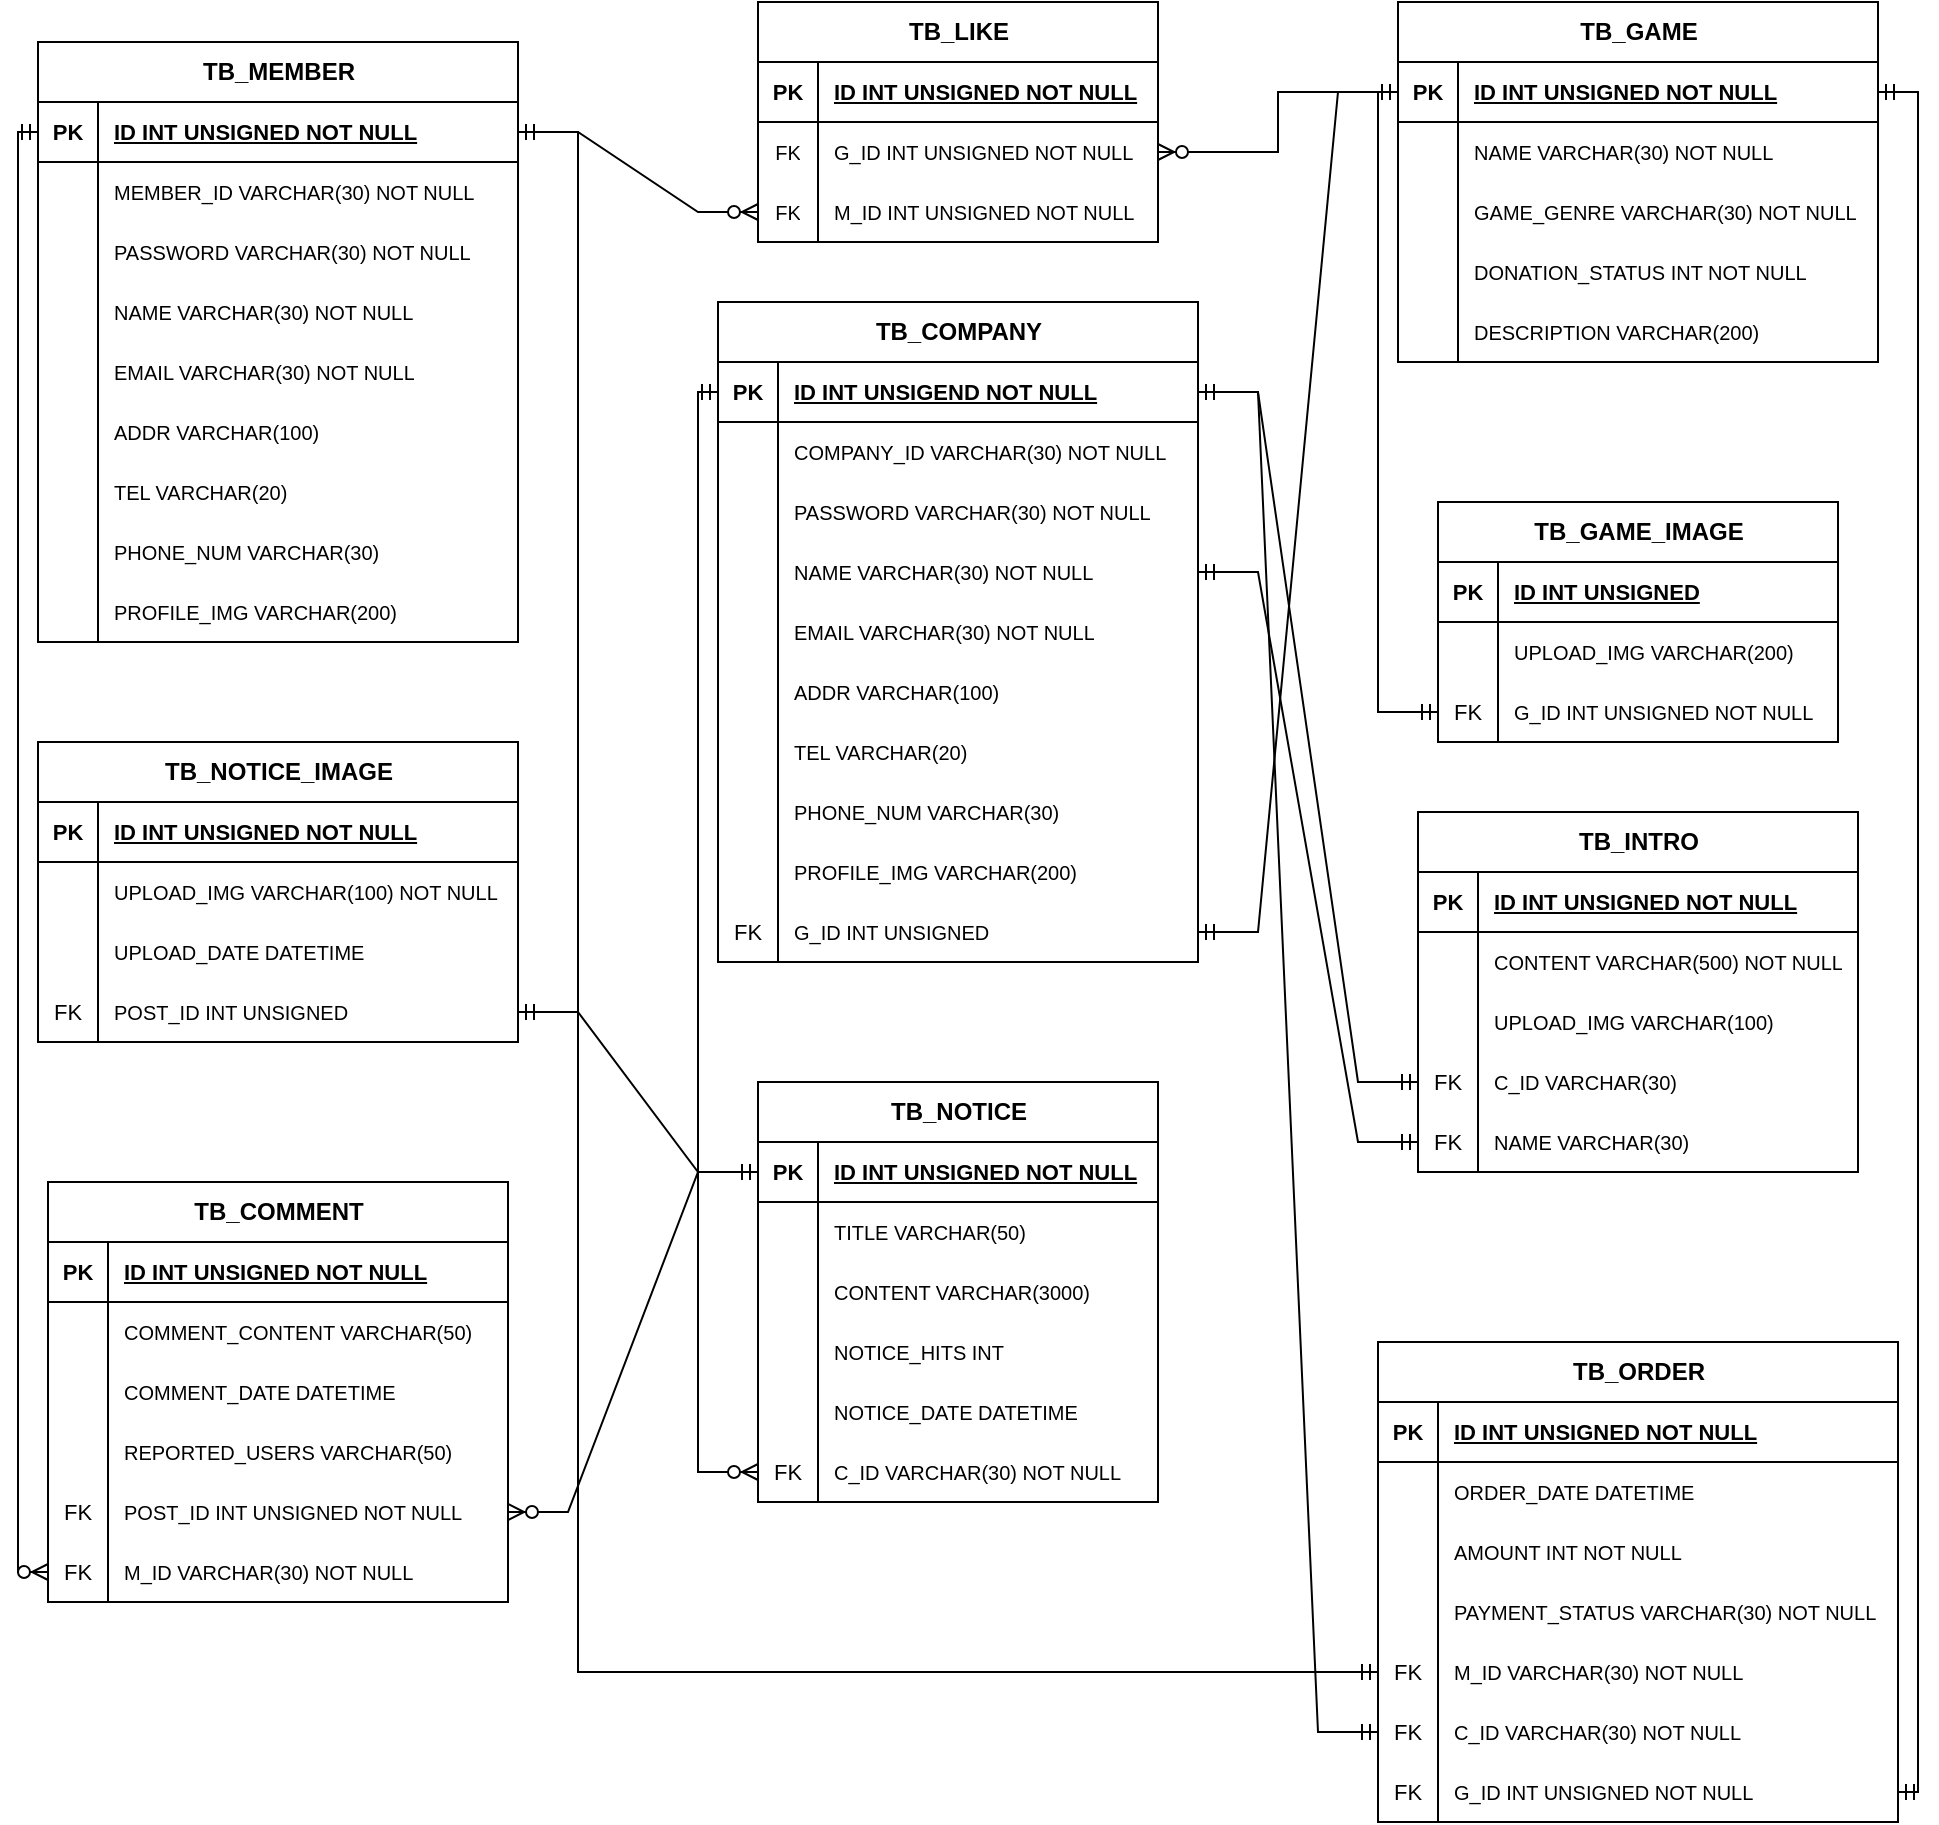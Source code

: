 <mxfile version="21.6.8" type="github">
  <diagram name="Page-1" id="e56a1550-8fbb-45ad-956c-1786394a9013">
    <mxGraphModel dx="2049" dy="1091" grid="1" gridSize="10" guides="1" tooltips="1" connect="1" arrows="1" fold="1" page="1" pageScale="1" pageWidth="1100" pageHeight="850" background="none" math="0" shadow="0">
      <root>
        <mxCell id="0" />
        <mxCell id="1" parent="0" />
        <mxCell id="wLMkB_5aTXOqYCJqRN1X-2" value="TB_MEMBER" style="shape=table;startSize=30;container=1;collapsible=1;childLayout=tableLayout;fixedRows=1;rowLines=0;fontStyle=1;align=center;resizeLast=1;html=1;" parent="1" vertex="1">
          <mxGeometry x="60" y="40" width="240" height="300" as="geometry">
            <mxRectangle x="420" y="40" width="120" height="30" as="alternateBounds" />
          </mxGeometry>
        </mxCell>
        <mxCell id="wLMkB_5aTXOqYCJqRN1X-3" value="" style="shape=tableRow;horizontal=0;startSize=0;swimlaneHead=0;swimlaneBody=0;fillColor=none;collapsible=0;dropTarget=0;points=[[0,0.5],[1,0.5]];portConstraint=eastwest;top=0;left=0;right=0;bottom=1;" parent="wLMkB_5aTXOqYCJqRN1X-2" vertex="1">
          <mxGeometry y="30" width="240" height="30" as="geometry" />
        </mxCell>
        <mxCell id="wLMkB_5aTXOqYCJqRN1X-4" value="&lt;font style=&quot;font-size: 11px;&quot;&gt;PK&lt;/font&gt;" style="shape=partialRectangle;connectable=0;fillColor=none;top=0;left=0;bottom=0;right=0;fontStyle=1;overflow=hidden;whiteSpace=wrap;html=1;fontSize=11;" parent="wLMkB_5aTXOqYCJqRN1X-3" vertex="1">
          <mxGeometry width="30" height="30" as="geometry">
            <mxRectangle width="30" height="30" as="alternateBounds" />
          </mxGeometry>
        </mxCell>
        <mxCell id="wLMkB_5aTXOqYCJqRN1X-5" value="&lt;font style=&quot;font-size: 11px;&quot;&gt;ID INT UNSIGNED NOT NULL&lt;/font&gt;" style="shape=partialRectangle;connectable=0;fillColor=none;top=0;left=0;bottom=0;right=0;align=left;spacingLeft=6;fontStyle=5;overflow=hidden;whiteSpace=wrap;html=1;fontSize=11;" parent="wLMkB_5aTXOqYCJqRN1X-3" vertex="1">
          <mxGeometry x="30" width="210" height="30" as="geometry">
            <mxRectangle width="210" height="30" as="alternateBounds" />
          </mxGeometry>
        </mxCell>
        <mxCell id="wLMkB_5aTXOqYCJqRN1X-6" value="" style="shape=tableRow;horizontal=0;startSize=0;swimlaneHead=0;swimlaneBody=0;fillColor=none;collapsible=0;dropTarget=0;points=[[0,0.5],[1,0.5]];portConstraint=eastwest;top=0;left=0;right=0;bottom=0;" parent="wLMkB_5aTXOqYCJqRN1X-2" vertex="1">
          <mxGeometry y="60" width="240" height="30" as="geometry" />
        </mxCell>
        <mxCell id="wLMkB_5aTXOqYCJqRN1X-7" value="" style="shape=partialRectangle;connectable=0;fillColor=none;top=0;left=0;bottom=0;right=0;editable=1;overflow=hidden;whiteSpace=wrap;html=1;" parent="wLMkB_5aTXOqYCJqRN1X-6" vertex="1">
          <mxGeometry width="30" height="30" as="geometry">
            <mxRectangle width="30" height="30" as="alternateBounds" />
          </mxGeometry>
        </mxCell>
        <mxCell id="wLMkB_5aTXOqYCJqRN1X-8" value="&lt;font style=&quot;font-size: 10px;&quot;&gt;MEMBER_ID VARCHAR(30) NOT NULL&lt;/font&gt;" style="shape=partialRectangle;connectable=0;fillColor=none;top=0;left=0;bottom=0;right=0;align=left;spacingLeft=6;overflow=hidden;whiteSpace=wrap;html=1;fontSize=10;" parent="wLMkB_5aTXOqYCJqRN1X-6" vertex="1">
          <mxGeometry x="30" width="210" height="30" as="geometry">
            <mxRectangle width="210" height="30" as="alternateBounds" />
          </mxGeometry>
        </mxCell>
        <mxCell id="wLMkB_5aTXOqYCJqRN1X-9" value="" style="shape=tableRow;horizontal=0;startSize=0;swimlaneHead=0;swimlaneBody=0;fillColor=none;collapsible=0;dropTarget=0;points=[[0,0.5],[1,0.5]];portConstraint=eastwest;top=0;left=0;right=0;bottom=0;" parent="wLMkB_5aTXOqYCJqRN1X-2" vertex="1">
          <mxGeometry y="90" width="240" height="30" as="geometry" />
        </mxCell>
        <mxCell id="wLMkB_5aTXOqYCJqRN1X-10" value="" style="shape=partialRectangle;connectable=0;fillColor=none;top=0;left=0;bottom=0;right=0;editable=1;overflow=hidden;whiteSpace=wrap;html=1;" parent="wLMkB_5aTXOqYCJqRN1X-9" vertex="1">
          <mxGeometry width="30" height="30" as="geometry">
            <mxRectangle width="30" height="30" as="alternateBounds" />
          </mxGeometry>
        </mxCell>
        <mxCell id="wLMkB_5aTXOqYCJqRN1X-11" value="&lt;font style=&quot;font-size: 10px;&quot;&gt;PASSWORD VARCHAR(30) NOT NULL&lt;/font&gt;" style="shape=partialRectangle;connectable=0;fillColor=none;top=0;left=0;bottom=0;right=0;align=left;spacingLeft=6;overflow=hidden;whiteSpace=wrap;html=1;fontSize=10;" parent="wLMkB_5aTXOqYCJqRN1X-9" vertex="1">
          <mxGeometry x="30" width="210" height="30" as="geometry">
            <mxRectangle width="210" height="30" as="alternateBounds" />
          </mxGeometry>
        </mxCell>
        <mxCell id="wLMkB_5aTXOqYCJqRN1X-12" value="" style="shape=tableRow;horizontal=0;startSize=0;swimlaneHead=0;swimlaneBody=0;fillColor=none;collapsible=0;dropTarget=0;points=[[0,0.5],[1,0.5]];portConstraint=eastwest;top=0;left=0;right=0;bottom=0;" parent="wLMkB_5aTXOqYCJqRN1X-2" vertex="1">
          <mxGeometry y="120" width="240" height="30" as="geometry" />
        </mxCell>
        <mxCell id="wLMkB_5aTXOqYCJqRN1X-13" value="" style="shape=partialRectangle;connectable=0;fillColor=none;top=0;left=0;bottom=0;right=0;editable=1;overflow=hidden;whiteSpace=wrap;html=1;" parent="wLMkB_5aTXOqYCJqRN1X-12" vertex="1">
          <mxGeometry width="30" height="30" as="geometry">
            <mxRectangle width="30" height="30" as="alternateBounds" />
          </mxGeometry>
        </mxCell>
        <mxCell id="wLMkB_5aTXOqYCJqRN1X-14" value="&lt;font style=&quot;font-size: 10px;&quot;&gt;NAME VARCHAR(30) NOT NULL&lt;/font&gt;" style="shape=partialRectangle;connectable=0;fillColor=none;top=0;left=0;bottom=0;right=0;align=left;spacingLeft=6;overflow=hidden;whiteSpace=wrap;html=1;fontSize=10;" parent="wLMkB_5aTXOqYCJqRN1X-12" vertex="1">
          <mxGeometry x="30" width="210" height="30" as="geometry">
            <mxRectangle width="210" height="30" as="alternateBounds" />
          </mxGeometry>
        </mxCell>
        <mxCell id="wLMkB_5aTXOqYCJqRN1X-147" value="" style="shape=tableRow;horizontal=0;startSize=0;swimlaneHead=0;swimlaneBody=0;fillColor=none;collapsible=0;dropTarget=0;points=[[0,0.5],[1,0.5]];portConstraint=eastwest;top=0;left=0;right=0;bottom=0;" parent="wLMkB_5aTXOqYCJqRN1X-2" vertex="1">
          <mxGeometry y="150" width="240" height="30" as="geometry" />
        </mxCell>
        <mxCell id="wLMkB_5aTXOqYCJqRN1X-148" value="" style="shape=partialRectangle;connectable=0;fillColor=none;top=0;left=0;bottom=0;right=0;editable=1;overflow=hidden;whiteSpace=wrap;html=1;" parent="wLMkB_5aTXOqYCJqRN1X-147" vertex="1">
          <mxGeometry width="30" height="30" as="geometry">
            <mxRectangle width="30" height="30" as="alternateBounds" />
          </mxGeometry>
        </mxCell>
        <mxCell id="wLMkB_5aTXOqYCJqRN1X-149" value="&lt;span style=&quot;font-size: 10px;&quot;&gt;EMAIL VARCHAR(30) NOT NULL&lt;/span&gt;" style="shape=partialRectangle;connectable=0;fillColor=none;top=0;left=0;bottom=0;right=0;align=left;spacingLeft=6;overflow=hidden;whiteSpace=wrap;html=1;fontSize=10;" parent="wLMkB_5aTXOqYCJqRN1X-147" vertex="1">
          <mxGeometry x="30" width="210" height="30" as="geometry">
            <mxRectangle width="210" height="30" as="alternateBounds" />
          </mxGeometry>
        </mxCell>
        <mxCell id="wLMkB_5aTXOqYCJqRN1X-150" value="" style="shape=tableRow;horizontal=0;startSize=0;swimlaneHead=0;swimlaneBody=0;fillColor=none;collapsible=0;dropTarget=0;points=[[0,0.5],[1,0.5]];portConstraint=eastwest;top=0;left=0;right=0;bottom=0;" parent="wLMkB_5aTXOqYCJqRN1X-2" vertex="1">
          <mxGeometry y="180" width="240" height="30" as="geometry" />
        </mxCell>
        <mxCell id="wLMkB_5aTXOqYCJqRN1X-151" value="" style="shape=partialRectangle;connectable=0;fillColor=none;top=0;left=0;bottom=0;right=0;editable=1;overflow=hidden;whiteSpace=wrap;html=1;" parent="wLMkB_5aTXOqYCJqRN1X-150" vertex="1">
          <mxGeometry width="30" height="30" as="geometry">
            <mxRectangle width="30" height="30" as="alternateBounds" />
          </mxGeometry>
        </mxCell>
        <mxCell id="wLMkB_5aTXOqYCJqRN1X-152" value="&lt;font style=&quot;font-size: 10px;&quot;&gt;ADDR VARCHAR(100)&lt;/font&gt;" style="shape=partialRectangle;connectable=0;fillColor=none;top=0;left=0;bottom=0;right=0;align=left;spacingLeft=6;overflow=hidden;whiteSpace=wrap;html=1;fontSize=10;" parent="wLMkB_5aTXOqYCJqRN1X-150" vertex="1">
          <mxGeometry x="30" width="210" height="30" as="geometry">
            <mxRectangle width="210" height="30" as="alternateBounds" />
          </mxGeometry>
        </mxCell>
        <mxCell id="wLMkB_5aTXOqYCJqRN1X-153" value="" style="shape=tableRow;horizontal=0;startSize=0;swimlaneHead=0;swimlaneBody=0;fillColor=none;collapsible=0;dropTarget=0;points=[[0,0.5],[1,0.5]];portConstraint=eastwest;top=0;left=0;right=0;bottom=0;" parent="wLMkB_5aTXOqYCJqRN1X-2" vertex="1">
          <mxGeometry y="210" width="240" height="30" as="geometry" />
        </mxCell>
        <mxCell id="wLMkB_5aTXOqYCJqRN1X-154" value="" style="shape=partialRectangle;connectable=0;fillColor=none;top=0;left=0;bottom=0;right=0;editable=1;overflow=hidden;whiteSpace=wrap;html=1;" parent="wLMkB_5aTXOqYCJqRN1X-153" vertex="1">
          <mxGeometry width="30" height="30" as="geometry">
            <mxRectangle width="30" height="30" as="alternateBounds" />
          </mxGeometry>
        </mxCell>
        <mxCell id="wLMkB_5aTXOqYCJqRN1X-155" value="&lt;font style=&quot;font-size: 10px;&quot;&gt;TEL VARCHAR(20)&lt;/font&gt;" style="shape=partialRectangle;connectable=0;fillColor=none;top=0;left=0;bottom=0;right=0;align=left;spacingLeft=6;overflow=hidden;whiteSpace=wrap;html=1;fontSize=10;" parent="wLMkB_5aTXOqYCJqRN1X-153" vertex="1">
          <mxGeometry x="30" width="210" height="30" as="geometry">
            <mxRectangle width="210" height="30" as="alternateBounds" />
          </mxGeometry>
        </mxCell>
        <mxCell id="wLMkB_5aTXOqYCJqRN1X-156" value="" style="shape=tableRow;horizontal=0;startSize=0;swimlaneHead=0;swimlaneBody=0;fillColor=none;collapsible=0;dropTarget=0;points=[[0,0.5],[1,0.5]];portConstraint=eastwest;top=0;left=0;right=0;bottom=0;" parent="wLMkB_5aTXOqYCJqRN1X-2" vertex="1">
          <mxGeometry y="240" width="240" height="30" as="geometry" />
        </mxCell>
        <mxCell id="wLMkB_5aTXOqYCJqRN1X-157" value="" style="shape=partialRectangle;connectable=0;fillColor=none;top=0;left=0;bottom=0;right=0;editable=1;overflow=hidden;whiteSpace=wrap;html=1;" parent="wLMkB_5aTXOqYCJqRN1X-156" vertex="1">
          <mxGeometry width="30" height="30" as="geometry">
            <mxRectangle width="30" height="30" as="alternateBounds" />
          </mxGeometry>
        </mxCell>
        <mxCell id="wLMkB_5aTXOqYCJqRN1X-158" value="&lt;font style=&quot;font-size: 10px;&quot;&gt;PHONE_NUM VARCHAR(30)&lt;/font&gt;" style="shape=partialRectangle;connectable=0;fillColor=none;top=0;left=0;bottom=0;right=0;align=left;spacingLeft=6;overflow=hidden;whiteSpace=wrap;html=1;fontSize=10;" parent="wLMkB_5aTXOqYCJqRN1X-156" vertex="1">
          <mxGeometry x="30" width="210" height="30" as="geometry">
            <mxRectangle width="210" height="30" as="alternateBounds" />
          </mxGeometry>
        </mxCell>
        <mxCell id="wLMkB_5aTXOqYCJqRN1X-159" value="" style="shape=tableRow;horizontal=0;startSize=0;swimlaneHead=0;swimlaneBody=0;fillColor=none;collapsible=0;dropTarget=0;points=[[0,0.5],[1,0.5]];portConstraint=eastwest;top=0;left=0;right=0;bottom=0;" parent="wLMkB_5aTXOqYCJqRN1X-2" vertex="1">
          <mxGeometry y="270" width="240" height="30" as="geometry" />
        </mxCell>
        <mxCell id="wLMkB_5aTXOqYCJqRN1X-160" value="" style="shape=partialRectangle;connectable=0;fillColor=none;top=0;left=0;bottom=0;right=0;editable=1;overflow=hidden;whiteSpace=wrap;html=1;" parent="wLMkB_5aTXOqYCJqRN1X-159" vertex="1">
          <mxGeometry width="30" height="30" as="geometry">
            <mxRectangle width="30" height="30" as="alternateBounds" />
          </mxGeometry>
        </mxCell>
        <mxCell id="wLMkB_5aTXOqYCJqRN1X-161" value="&lt;font style=&quot;font-size: 10px;&quot;&gt;PROFILE_IMG VARCHAR(200)&lt;/font&gt;" style="shape=partialRectangle;connectable=0;fillColor=none;top=0;left=0;bottom=0;right=0;align=left;spacingLeft=6;overflow=hidden;whiteSpace=wrap;html=1;fontSize=10;" parent="wLMkB_5aTXOqYCJqRN1X-159" vertex="1">
          <mxGeometry x="30" width="210" height="30" as="geometry">
            <mxRectangle width="210" height="30" as="alternateBounds" />
          </mxGeometry>
        </mxCell>
        <mxCell id="wLMkB_5aTXOqYCJqRN1X-15" value="TB_GAME" style="shape=table;startSize=30;container=1;collapsible=1;childLayout=tableLayout;fixedRows=1;rowLines=0;fontStyle=1;align=center;resizeLast=1;html=1;" parent="1" vertex="1">
          <mxGeometry x="740" y="20" width="240" height="180" as="geometry" />
        </mxCell>
        <mxCell id="wLMkB_5aTXOqYCJqRN1X-16" value="" style="shape=tableRow;horizontal=0;startSize=0;swimlaneHead=0;swimlaneBody=0;fillColor=none;collapsible=0;dropTarget=0;points=[[0,0.5],[1,0.5]];portConstraint=eastwest;top=0;left=0;right=0;bottom=1;" parent="wLMkB_5aTXOqYCJqRN1X-15" vertex="1">
          <mxGeometry y="30" width="240" height="30" as="geometry" />
        </mxCell>
        <mxCell id="wLMkB_5aTXOqYCJqRN1X-17" value="&lt;font style=&quot;font-size: 11px;&quot;&gt;PK&lt;/font&gt;" style="shape=partialRectangle;connectable=0;fillColor=none;top=0;left=0;bottom=0;right=0;fontStyle=1;overflow=hidden;whiteSpace=wrap;html=1;fontSize=11;" parent="wLMkB_5aTXOqYCJqRN1X-16" vertex="1">
          <mxGeometry width="30" height="30" as="geometry">
            <mxRectangle width="30" height="30" as="alternateBounds" />
          </mxGeometry>
        </mxCell>
        <mxCell id="wLMkB_5aTXOqYCJqRN1X-18" value="&lt;font style=&quot;font-size: 11px;&quot;&gt;ID INT UNSIGNED NOT NULL&lt;/font&gt;" style="shape=partialRectangle;connectable=0;fillColor=none;top=0;left=0;bottom=0;right=0;align=left;spacingLeft=6;fontStyle=5;overflow=hidden;whiteSpace=wrap;html=1;fontSize=11;" parent="wLMkB_5aTXOqYCJqRN1X-16" vertex="1">
          <mxGeometry x="30" width="210" height="30" as="geometry">
            <mxRectangle width="210" height="30" as="alternateBounds" />
          </mxGeometry>
        </mxCell>
        <mxCell id="wLMkB_5aTXOqYCJqRN1X-19" value="" style="shape=tableRow;horizontal=0;startSize=0;swimlaneHead=0;swimlaneBody=0;fillColor=none;collapsible=0;dropTarget=0;points=[[0,0.5],[1,0.5]];portConstraint=eastwest;top=0;left=0;right=0;bottom=0;" parent="wLMkB_5aTXOqYCJqRN1X-15" vertex="1">
          <mxGeometry y="60" width="240" height="30" as="geometry" />
        </mxCell>
        <mxCell id="wLMkB_5aTXOqYCJqRN1X-20" value="" style="shape=partialRectangle;connectable=0;fillColor=none;top=0;left=0;bottom=0;right=0;editable=1;overflow=hidden;whiteSpace=wrap;html=1;" parent="wLMkB_5aTXOqYCJqRN1X-19" vertex="1">
          <mxGeometry width="30" height="30" as="geometry">
            <mxRectangle width="30" height="30" as="alternateBounds" />
          </mxGeometry>
        </mxCell>
        <mxCell id="wLMkB_5aTXOqYCJqRN1X-21" value="&lt;font style=&quot;font-size: 10px;&quot;&gt;NAME VARCHAR(30) NOT NULL&lt;/font&gt;" style="shape=partialRectangle;connectable=0;fillColor=none;top=0;left=0;bottom=0;right=0;align=left;spacingLeft=6;overflow=hidden;whiteSpace=wrap;html=1;fontSize=10;" parent="wLMkB_5aTXOqYCJqRN1X-19" vertex="1">
          <mxGeometry x="30" width="210" height="30" as="geometry">
            <mxRectangle width="210" height="30" as="alternateBounds" />
          </mxGeometry>
        </mxCell>
        <mxCell id="wLMkB_5aTXOqYCJqRN1X-22" value="" style="shape=tableRow;horizontal=0;startSize=0;swimlaneHead=0;swimlaneBody=0;fillColor=none;collapsible=0;dropTarget=0;points=[[0,0.5],[1,0.5]];portConstraint=eastwest;top=0;left=0;right=0;bottom=0;" parent="wLMkB_5aTXOqYCJqRN1X-15" vertex="1">
          <mxGeometry y="90" width="240" height="30" as="geometry" />
        </mxCell>
        <mxCell id="wLMkB_5aTXOqYCJqRN1X-23" value="" style="shape=partialRectangle;connectable=0;fillColor=none;top=0;left=0;bottom=0;right=0;editable=1;overflow=hidden;whiteSpace=wrap;html=1;" parent="wLMkB_5aTXOqYCJqRN1X-22" vertex="1">
          <mxGeometry width="30" height="30" as="geometry">
            <mxRectangle width="30" height="30" as="alternateBounds" />
          </mxGeometry>
        </mxCell>
        <mxCell id="wLMkB_5aTXOqYCJqRN1X-24" value="&lt;font style=&quot;font-size: 10px;&quot;&gt;GAME_GENRE VARCHAR(30) NOT NULL&lt;/font&gt;" style="shape=partialRectangle;connectable=0;fillColor=none;top=0;left=0;bottom=0;right=0;align=left;spacingLeft=6;overflow=hidden;whiteSpace=wrap;html=1;fontSize=10;" parent="wLMkB_5aTXOqYCJqRN1X-22" vertex="1">
          <mxGeometry x="30" width="210" height="30" as="geometry">
            <mxRectangle width="210" height="30" as="alternateBounds" />
          </mxGeometry>
        </mxCell>
        <mxCell id="wLMkB_5aTXOqYCJqRN1X-25" value="" style="shape=tableRow;horizontal=0;startSize=0;swimlaneHead=0;swimlaneBody=0;fillColor=none;collapsible=0;dropTarget=0;points=[[0,0.5],[1,0.5]];portConstraint=eastwest;top=0;left=0;right=0;bottom=0;" parent="wLMkB_5aTXOqYCJqRN1X-15" vertex="1">
          <mxGeometry y="120" width="240" height="30" as="geometry" />
        </mxCell>
        <mxCell id="wLMkB_5aTXOqYCJqRN1X-26" value="" style="shape=partialRectangle;connectable=0;fillColor=none;top=0;left=0;bottom=0;right=0;editable=1;overflow=hidden;whiteSpace=wrap;html=1;" parent="wLMkB_5aTXOqYCJqRN1X-25" vertex="1">
          <mxGeometry width="30" height="30" as="geometry">
            <mxRectangle width="30" height="30" as="alternateBounds" />
          </mxGeometry>
        </mxCell>
        <mxCell id="wLMkB_5aTXOqYCJqRN1X-27" value="&lt;font style=&quot;font-size: 10px;&quot;&gt;DONATION_STATUS INT NOT NULL&amp;nbsp;&lt;/font&gt;" style="shape=partialRectangle;connectable=0;fillColor=none;top=0;left=0;bottom=0;right=0;align=left;spacingLeft=6;overflow=hidden;whiteSpace=wrap;html=1;fontSize=10;" parent="wLMkB_5aTXOqYCJqRN1X-25" vertex="1">
          <mxGeometry x="30" width="210" height="30" as="geometry">
            <mxRectangle width="210" height="30" as="alternateBounds" />
          </mxGeometry>
        </mxCell>
        <mxCell id="wLMkB_5aTXOqYCJqRN1X-162" value="" style="shape=tableRow;horizontal=0;startSize=0;swimlaneHead=0;swimlaneBody=0;fillColor=none;collapsible=0;dropTarget=0;points=[[0,0.5],[1,0.5]];portConstraint=eastwest;top=0;left=0;right=0;bottom=0;" parent="wLMkB_5aTXOqYCJqRN1X-15" vertex="1">
          <mxGeometry y="150" width="240" height="30" as="geometry" />
        </mxCell>
        <mxCell id="wLMkB_5aTXOqYCJqRN1X-163" value="" style="shape=partialRectangle;connectable=0;fillColor=none;top=0;left=0;bottom=0;right=0;editable=1;overflow=hidden;whiteSpace=wrap;html=1;" parent="wLMkB_5aTXOqYCJqRN1X-162" vertex="1">
          <mxGeometry width="30" height="30" as="geometry">
            <mxRectangle width="30" height="30" as="alternateBounds" />
          </mxGeometry>
        </mxCell>
        <mxCell id="wLMkB_5aTXOqYCJqRN1X-164" value="&lt;font style=&quot;font-size: 10px;&quot;&gt;DESCRIPTION VARCHAR(200)&lt;/font&gt;" style="shape=partialRectangle;connectable=0;fillColor=none;top=0;left=0;bottom=0;right=0;align=left;spacingLeft=6;overflow=hidden;whiteSpace=wrap;html=1;fontSize=10;" parent="wLMkB_5aTXOqYCJqRN1X-162" vertex="1">
          <mxGeometry x="30" width="210" height="30" as="geometry">
            <mxRectangle width="210" height="30" as="alternateBounds" />
          </mxGeometry>
        </mxCell>
        <mxCell id="wLMkB_5aTXOqYCJqRN1X-28" value="TB_LIKE" style="shape=table;startSize=30;container=1;collapsible=1;childLayout=tableLayout;fixedRows=1;rowLines=0;fontStyle=1;align=center;resizeLast=1;html=1;" parent="1" vertex="1">
          <mxGeometry x="420" y="20" width="200" height="120" as="geometry">
            <mxRectangle x="80" y="40" width="90" height="30" as="alternateBounds" />
          </mxGeometry>
        </mxCell>
        <mxCell id="wLMkB_5aTXOqYCJqRN1X-29" value="" style="shape=tableRow;horizontal=0;startSize=0;swimlaneHead=0;swimlaneBody=0;fillColor=none;collapsible=0;dropTarget=0;points=[[0,0.5],[1,0.5]];portConstraint=eastwest;top=0;left=0;right=0;bottom=1;" parent="wLMkB_5aTXOqYCJqRN1X-28" vertex="1">
          <mxGeometry y="30" width="200" height="30" as="geometry" />
        </mxCell>
        <mxCell id="wLMkB_5aTXOqYCJqRN1X-30" value="PK" style="shape=partialRectangle;connectable=0;fillColor=none;top=0;left=0;bottom=0;right=0;fontStyle=1;overflow=hidden;whiteSpace=wrap;html=1;fontSize=11;" parent="wLMkB_5aTXOqYCJqRN1X-29" vertex="1">
          <mxGeometry width="30" height="30" as="geometry">
            <mxRectangle width="30" height="30" as="alternateBounds" />
          </mxGeometry>
        </mxCell>
        <mxCell id="wLMkB_5aTXOqYCJqRN1X-31" value="ID INT UNSIGNED NOT NULL" style="shape=partialRectangle;connectable=0;fillColor=none;top=0;left=0;bottom=0;right=0;align=left;spacingLeft=6;fontStyle=5;overflow=hidden;whiteSpace=wrap;html=1;fontSize=11;" parent="wLMkB_5aTXOqYCJqRN1X-29" vertex="1">
          <mxGeometry x="30" width="170" height="30" as="geometry">
            <mxRectangle width="170" height="30" as="alternateBounds" />
          </mxGeometry>
        </mxCell>
        <mxCell id="wLMkB_5aTXOqYCJqRN1X-32" value="" style="shape=tableRow;horizontal=0;startSize=0;swimlaneHead=0;swimlaneBody=0;fillColor=none;collapsible=0;dropTarget=0;points=[[0,0.5],[1,0.5]];portConstraint=eastwest;top=0;left=0;right=0;bottom=0;" parent="wLMkB_5aTXOqYCJqRN1X-28" vertex="1">
          <mxGeometry y="60" width="200" height="30" as="geometry" />
        </mxCell>
        <mxCell id="wLMkB_5aTXOqYCJqRN1X-33" value="FK" style="shape=partialRectangle;connectable=0;fillColor=none;top=0;left=0;bottom=0;right=0;editable=1;overflow=hidden;whiteSpace=wrap;html=1;fontSize=10;" parent="wLMkB_5aTXOqYCJqRN1X-32" vertex="1">
          <mxGeometry width="30" height="30" as="geometry">
            <mxRectangle width="30" height="30" as="alternateBounds" />
          </mxGeometry>
        </mxCell>
        <mxCell id="wLMkB_5aTXOqYCJqRN1X-34" value="G_ID INT UNSIGNED NOT NULL" style="shape=partialRectangle;connectable=0;fillColor=none;top=0;left=0;bottom=0;right=0;align=left;spacingLeft=6;overflow=hidden;whiteSpace=wrap;html=1;fontSize=10;" parent="wLMkB_5aTXOqYCJqRN1X-32" vertex="1">
          <mxGeometry x="30" width="170" height="30" as="geometry">
            <mxRectangle width="170" height="30" as="alternateBounds" />
          </mxGeometry>
        </mxCell>
        <mxCell id="wLMkB_5aTXOqYCJqRN1X-35" value="" style="shape=tableRow;horizontal=0;startSize=0;swimlaneHead=0;swimlaneBody=0;fillColor=none;collapsible=0;dropTarget=0;points=[[0,0.5],[1,0.5]];portConstraint=eastwest;top=0;left=0;right=0;bottom=0;" parent="wLMkB_5aTXOqYCJqRN1X-28" vertex="1">
          <mxGeometry y="90" width="200" height="30" as="geometry" />
        </mxCell>
        <mxCell id="wLMkB_5aTXOqYCJqRN1X-36" value="FK" style="shape=partialRectangle;connectable=0;fillColor=none;top=0;left=0;bottom=0;right=0;editable=1;overflow=hidden;whiteSpace=wrap;html=1;fontSize=10;" parent="wLMkB_5aTXOqYCJqRN1X-35" vertex="1">
          <mxGeometry width="30" height="30" as="geometry">
            <mxRectangle width="30" height="30" as="alternateBounds" />
          </mxGeometry>
        </mxCell>
        <mxCell id="wLMkB_5aTXOqYCJqRN1X-37" value="M_ID INT UNSIGNED NOT NULL" style="shape=partialRectangle;connectable=0;fillColor=none;top=0;left=0;bottom=0;right=0;align=left;spacingLeft=6;overflow=hidden;whiteSpace=wrap;html=1;fontSize=10;" parent="wLMkB_5aTXOqYCJqRN1X-35" vertex="1">
          <mxGeometry x="30" width="170" height="30" as="geometry">
            <mxRectangle width="170" height="30" as="alternateBounds" />
          </mxGeometry>
        </mxCell>
        <mxCell id="wLMkB_5aTXOqYCJqRN1X-41" value="TB_COMPANY" style="shape=table;startSize=30;container=1;collapsible=1;childLayout=tableLayout;fixedRows=1;rowLines=0;fontStyle=1;align=center;resizeLast=1;html=1;" parent="1" vertex="1">
          <mxGeometry x="400" y="170" width="240" height="330" as="geometry" />
        </mxCell>
        <mxCell id="wLMkB_5aTXOqYCJqRN1X-42" value="" style="shape=tableRow;horizontal=0;startSize=0;swimlaneHead=0;swimlaneBody=0;fillColor=none;collapsible=0;dropTarget=0;points=[[0,0.5],[1,0.5]];portConstraint=eastwest;top=0;left=0;right=0;bottom=1;" parent="wLMkB_5aTXOqYCJqRN1X-41" vertex="1">
          <mxGeometry y="30" width="240" height="30" as="geometry" />
        </mxCell>
        <mxCell id="wLMkB_5aTXOqYCJqRN1X-43" value="&lt;font style=&quot;font-size: 11px;&quot;&gt;PK&lt;/font&gt;" style="shape=partialRectangle;connectable=0;fillColor=none;top=0;left=0;bottom=0;right=0;fontStyle=1;overflow=hidden;whiteSpace=wrap;html=1;fontSize=11;" parent="wLMkB_5aTXOqYCJqRN1X-42" vertex="1">
          <mxGeometry width="30" height="30" as="geometry">
            <mxRectangle width="30" height="30" as="alternateBounds" />
          </mxGeometry>
        </mxCell>
        <mxCell id="wLMkB_5aTXOqYCJqRN1X-44" value="&lt;font style=&quot;font-size: 11px;&quot;&gt;ID INT UNSIGEND NOT NULL&lt;/font&gt;" style="shape=partialRectangle;connectable=0;fillColor=none;top=0;left=0;bottom=0;right=0;align=left;spacingLeft=6;fontStyle=5;overflow=hidden;whiteSpace=wrap;html=1;fontSize=11;" parent="wLMkB_5aTXOqYCJqRN1X-42" vertex="1">
          <mxGeometry x="30" width="210" height="30" as="geometry">
            <mxRectangle width="210" height="30" as="alternateBounds" />
          </mxGeometry>
        </mxCell>
        <mxCell id="wLMkB_5aTXOqYCJqRN1X-45" value="" style="shape=tableRow;horizontal=0;startSize=0;swimlaneHead=0;swimlaneBody=0;fillColor=none;collapsible=0;dropTarget=0;points=[[0,0.5],[1,0.5]];portConstraint=eastwest;top=0;left=0;right=0;bottom=0;" parent="wLMkB_5aTXOqYCJqRN1X-41" vertex="1">
          <mxGeometry y="60" width="240" height="30" as="geometry" />
        </mxCell>
        <mxCell id="wLMkB_5aTXOqYCJqRN1X-46" value="" style="shape=partialRectangle;connectable=0;fillColor=none;top=0;left=0;bottom=0;right=0;editable=1;overflow=hidden;whiteSpace=wrap;html=1;" parent="wLMkB_5aTXOqYCJqRN1X-45" vertex="1">
          <mxGeometry width="30" height="30" as="geometry">
            <mxRectangle width="30" height="30" as="alternateBounds" />
          </mxGeometry>
        </mxCell>
        <mxCell id="wLMkB_5aTXOqYCJqRN1X-47" value="&lt;font style=&quot;font-size: 10px;&quot;&gt;COMPANY_ID VARCHAR(30) NOT NULL&lt;/font&gt;" style="shape=partialRectangle;connectable=0;fillColor=none;top=0;left=0;bottom=0;right=0;align=left;spacingLeft=6;overflow=hidden;whiteSpace=wrap;html=1;fontSize=10;" parent="wLMkB_5aTXOqYCJqRN1X-45" vertex="1">
          <mxGeometry x="30" width="210" height="30" as="geometry">
            <mxRectangle width="210" height="30" as="alternateBounds" />
          </mxGeometry>
        </mxCell>
        <mxCell id="wLMkB_5aTXOqYCJqRN1X-48" value="" style="shape=tableRow;horizontal=0;startSize=0;swimlaneHead=0;swimlaneBody=0;fillColor=none;collapsible=0;dropTarget=0;points=[[0,0.5],[1,0.5]];portConstraint=eastwest;top=0;left=0;right=0;bottom=0;" parent="wLMkB_5aTXOqYCJqRN1X-41" vertex="1">
          <mxGeometry y="90" width="240" height="30" as="geometry" />
        </mxCell>
        <mxCell id="wLMkB_5aTXOqYCJqRN1X-49" value="" style="shape=partialRectangle;connectable=0;fillColor=none;top=0;left=0;bottom=0;right=0;editable=1;overflow=hidden;whiteSpace=wrap;html=1;" parent="wLMkB_5aTXOqYCJqRN1X-48" vertex="1">
          <mxGeometry width="30" height="30" as="geometry">
            <mxRectangle width="30" height="30" as="alternateBounds" />
          </mxGeometry>
        </mxCell>
        <mxCell id="wLMkB_5aTXOqYCJqRN1X-50" value="&lt;font style=&quot;font-size: 10px;&quot;&gt;PASSWORD VARCHAR(30) NOT NULL&lt;/font&gt;" style="shape=partialRectangle;connectable=0;fillColor=none;top=0;left=0;bottom=0;right=0;align=left;spacingLeft=6;overflow=hidden;whiteSpace=wrap;html=1;fontSize=10;" parent="wLMkB_5aTXOqYCJqRN1X-48" vertex="1">
          <mxGeometry x="30" width="210" height="30" as="geometry">
            <mxRectangle width="210" height="30" as="alternateBounds" />
          </mxGeometry>
        </mxCell>
        <mxCell id="wLMkB_5aTXOqYCJqRN1X-51" value="" style="shape=tableRow;horizontal=0;startSize=0;swimlaneHead=0;swimlaneBody=0;fillColor=none;collapsible=0;dropTarget=0;points=[[0,0.5],[1,0.5]];portConstraint=eastwest;top=0;left=0;right=0;bottom=0;" parent="wLMkB_5aTXOqYCJqRN1X-41" vertex="1">
          <mxGeometry y="120" width="240" height="30" as="geometry" />
        </mxCell>
        <mxCell id="wLMkB_5aTXOqYCJqRN1X-52" value="" style="shape=partialRectangle;connectable=0;fillColor=none;top=0;left=0;bottom=0;right=0;editable=1;overflow=hidden;whiteSpace=wrap;html=1;" parent="wLMkB_5aTXOqYCJqRN1X-51" vertex="1">
          <mxGeometry width="30" height="30" as="geometry">
            <mxRectangle width="30" height="30" as="alternateBounds" />
          </mxGeometry>
        </mxCell>
        <mxCell id="wLMkB_5aTXOqYCJqRN1X-53" value="&lt;font style=&quot;font-size: 10px;&quot;&gt;NAME VARCHAR(30) NOT NULL&lt;/font&gt;" style="shape=partialRectangle;connectable=0;fillColor=none;top=0;left=0;bottom=0;right=0;align=left;spacingLeft=6;overflow=hidden;whiteSpace=wrap;html=1;fontSize=10;" parent="wLMkB_5aTXOqYCJqRN1X-51" vertex="1">
          <mxGeometry x="30" width="210" height="30" as="geometry">
            <mxRectangle width="210" height="30" as="alternateBounds" />
          </mxGeometry>
        </mxCell>
        <mxCell id="wLMkB_5aTXOqYCJqRN1X-169" value="" style="shape=tableRow;horizontal=0;startSize=0;swimlaneHead=0;swimlaneBody=0;fillColor=none;collapsible=0;dropTarget=0;points=[[0,0.5],[1,0.5]];portConstraint=eastwest;top=0;left=0;right=0;bottom=0;" parent="wLMkB_5aTXOqYCJqRN1X-41" vertex="1">
          <mxGeometry y="150" width="240" height="30" as="geometry" />
        </mxCell>
        <mxCell id="wLMkB_5aTXOqYCJqRN1X-170" value="" style="shape=partialRectangle;connectable=0;fillColor=none;top=0;left=0;bottom=0;right=0;editable=1;overflow=hidden;whiteSpace=wrap;html=1;" parent="wLMkB_5aTXOqYCJqRN1X-169" vertex="1">
          <mxGeometry width="30" height="30" as="geometry">
            <mxRectangle width="30" height="30" as="alternateBounds" />
          </mxGeometry>
        </mxCell>
        <mxCell id="wLMkB_5aTXOqYCJqRN1X-171" value="&lt;font style=&quot;font-size: 10px;&quot;&gt;EMAIL VARCHAR(30) NOT NULL&lt;/font&gt;" style="shape=partialRectangle;connectable=0;fillColor=none;top=0;left=0;bottom=0;right=0;align=left;spacingLeft=6;overflow=hidden;whiteSpace=wrap;html=1;fontSize=10;" parent="wLMkB_5aTXOqYCJqRN1X-169" vertex="1">
          <mxGeometry x="30" width="210" height="30" as="geometry">
            <mxRectangle width="210" height="30" as="alternateBounds" />
          </mxGeometry>
        </mxCell>
        <mxCell id="wLMkB_5aTXOqYCJqRN1X-172" value="" style="shape=tableRow;horizontal=0;startSize=0;swimlaneHead=0;swimlaneBody=0;fillColor=none;collapsible=0;dropTarget=0;points=[[0,0.5],[1,0.5]];portConstraint=eastwest;top=0;left=0;right=0;bottom=0;" parent="wLMkB_5aTXOqYCJqRN1X-41" vertex="1">
          <mxGeometry y="180" width="240" height="30" as="geometry" />
        </mxCell>
        <mxCell id="wLMkB_5aTXOqYCJqRN1X-173" value="" style="shape=partialRectangle;connectable=0;fillColor=none;top=0;left=0;bottom=0;right=0;editable=1;overflow=hidden;whiteSpace=wrap;html=1;" parent="wLMkB_5aTXOqYCJqRN1X-172" vertex="1">
          <mxGeometry width="30" height="30" as="geometry">
            <mxRectangle width="30" height="30" as="alternateBounds" />
          </mxGeometry>
        </mxCell>
        <mxCell id="wLMkB_5aTXOqYCJqRN1X-174" value="ADDR VARCHAR(100)" style="shape=partialRectangle;connectable=0;fillColor=none;top=0;left=0;bottom=0;right=0;align=left;spacingLeft=6;overflow=hidden;whiteSpace=wrap;html=1;fontSize=10;" parent="wLMkB_5aTXOqYCJqRN1X-172" vertex="1">
          <mxGeometry x="30" width="210" height="30" as="geometry">
            <mxRectangle width="210" height="30" as="alternateBounds" />
          </mxGeometry>
        </mxCell>
        <mxCell id="wLMkB_5aTXOqYCJqRN1X-175" value="" style="shape=tableRow;horizontal=0;startSize=0;swimlaneHead=0;swimlaneBody=0;fillColor=none;collapsible=0;dropTarget=0;points=[[0,0.5],[1,0.5]];portConstraint=eastwest;top=0;left=0;right=0;bottom=0;" parent="wLMkB_5aTXOqYCJqRN1X-41" vertex="1">
          <mxGeometry y="210" width="240" height="30" as="geometry" />
        </mxCell>
        <mxCell id="wLMkB_5aTXOqYCJqRN1X-176" value="" style="shape=partialRectangle;connectable=0;fillColor=none;top=0;left=0;bottom=0;right=0;editable=1;overflow=hidden;whiteSpace=wrap;html=1;" parent="wLMkB_5aTXOqYCJqRN1X-175" vertex="1">
          <mxGeometry width="30" height="30" as="geometry">
            <mxRectangle width="30" height="30" as="alternateBounds" />
          </mxGeometry>
        </mxCell>
        <mxCell id="wLMkB_5aTXOqYCJqRN1X-177" value="TEL VARCHAR(20)" style="shape=partialRectangle;connectable=0;fillColor=none;top=0;left=0;bottom=0;right=0;align=left;spacingLeft=6;overflow=hidden;whiteSpace=wrap;html=1;fontSize=10;" parent="wLMkB_5aTXOqYCJqRN1X-175" vertex="1">
          <mxGeometry x="30" width="210" height="30" as="geometry">
            <mxRectangle width="210" height="30" as="alternateBounds" />
          </mxGeometry>
        </mxCell>
        <mxCell id="wLMkB_5aTXOqYCJqRN1X-178" value="" style="shape=tableRow;horizontal=0;startSize=0;swimlaneHead=0;swimlaneBody=0;fillColor=none;collapsible=0;dropTarget=0;points=[[0,0.5],[1,0.5]];portConstraint=eastwest;top=0;left=0;right=0;bottom=0;" parent="wLMkB_5aTXOqYCJqRN1X-41" vertex="1">
          <mxGeometry y="240" width="240" height="30" as="geometry" />
        </mxCell>
        <mxCell id="wLMkB_5aTXOqYCJqRN1X-179" value="" style="shape=partialRectangle;connectable=0;fillColor=none;top=0;left=0;bottom=0;right=0;editable=1;overflow=hidden;whiteSpace=wrap;html=1;" parent="wLMkB_5aTXOqYCJqRN1X-178" vertex="1">
          <mxGeometry width="30" height="30" as="geometry">
            <mxRectangle width="30" height="30" as="alternateBounds" />
          </mxGeometry>
        </mxCell>
        <mxCell id="wLMkB_5aTXOqYCJqRN1X-180" value="PHONE_NUM VARCHAR(30)" style="shape=partialRectangle;connectable=0;fillColor=none;top=0;left=0;bottom=0;right=0;align=left;spacingLeft=6;overflow=hidden;whiteSpace=wrap;html=1;fontSize=10;" parent="wLMkB_5aTXOqYCJqRN1X-178" vertex="1">
          <mxGeometry x="30" width="210" height="30" as="geometry">
            <mxRectangle width="210" height="30" as="alternateBounds" />
          </mxGeometry>
        </mxCell>
        <mxCell id="wLMkB_5aTXOqYCJqRN1X-181" value="" style="shape=tableRow;horizontal=0;startSize=0;swimlaneHead=0;swimlaneBody=0;fillColor=none;collapsible=0;dropTarget=0;points=[[0,0.5],[1,0.5]];portConstraint=eastwest;top=0;left=0;right=0;bottom=0;" parent="wLMkB_5aTXOqYCJqRN1X-41" vertex="1">
          <mxGeometry y="270" width="240" height="30" as="geometry" />
        </mxCell>
        <mxCell id="wLMkB_5aTXOqYCJqRN1X-182" value="" style="shape=partialRectangle;connectable=0;fillColor=none;top=0;left=0;bottom=0;right=0;editable=1;overflow=hidden;whiteSpace=wrap;html=1;" parent="wLMkB_5aTXOqYCJqRN1X-181" vertex="1">
          <mxGeometry width="30" height="30" as="geometry">
            <mxRectangle width="30" height="30" as="alternateBounds" />
          </mxGeometry>
        </mxCell>
        <mxCell id="wLMkB_5aTXOqYCJqRN1X-183" value="PROFILE_IMG VARCHAR(200)" style="shape=partialRectangle;connectable=0;fillColor=none;top=0;left=0;bottom=0;right=0;align=left;spacingLeft=6;overflow=hidden;whiteSpace=wrap;html=1;fontSize=10;" parent="wLMkB_5aTXOqYCJqRN1X-181" vertex="1">
          <mxGeometry x="30" width="210" height="30" as="geometry">
            <mxRectangle width="210" height="30" as="alternateBounds" />
          </mxGeometry>
        </mxCell>
        <mxCell id="wLMkB_5aTXOqYCJqRN1X-184" value="" style="shape=tableRow;horizontal=0;startSize=0;swimlaneHead=0;swimlaneBody=0;fillColor=none;collapsible=0;dropTarget=0;points=[[0,0.5],[1,0.5]];portConstraint=eastwest;top=0;left=0;right=0;bottom=0;" parent="wLMkB_5aTXOqYCJqRN1X-41" vertex="1">
          <mxGeometry y="300" width="240" height="30" as="geometry" />
        </mxCell>
        <mxCell id="wLMkB_5aTXOqYCJqRN1X-185" value="FK" style="shape=partialRectangle;connectable=0;fillColor=none;top=0;left=0;bottom=0;right=0;editable=1;overflow=hidden;whiteSpace=wrap;html=1;fontSize=11;" parent="wLMkB_5aTXOqYCJqRN1X-184" vertex="1">
          <mxGeometry width="30" height="30" as="geometry">
            <mxRectangle width="30" height="30" as="alternateBounds" />
          </mxGeometry>
        </mxCell>
        <mxCell id="wLMkB_5aTXOqYCJqRN1X-186" value="G_ID INT UNSIGNED" style="shape=partialRectangle;connectable=0;fillColor=none;top=0;left=0;bottom=0;right=0;align=left;spacingLeft=6;overflow=hidden;whiteSpace=wrap;html=1;fontSize=10;" parent="wLMkB_5aTXOqYCJqRN1X-184" vertex="1">
          <mxGeometry x="30" width="210" height="30" as="geometry">
            <mxRectangle width="210" height="30" as="alternateBounds" />
          </mxGeometry>
        </mxCell>
        <mxCell id="wLMkB_5aTXOqYCJqRN1X-54" value="TB_NOTICE" style="shape=table;startSize=30;container=1;collapsible=1;childLayout=tableLayout;fixedRows=1;rowLines=0;fontStyle=1;align=center;resizeLast=1;html=1;" parent="1" vertex="1">
          <mxGeometry x="420" y="560" width="200" height="210" as="geometry" />
        </mxCell>
        <mxCell id="wLMkB_5aTXOqYCJqRN1X-55" value="" style="shape=tableRow;horizontal=0;startSize=0;swimlaneHead=0;swimlaneBody=0;fillColor=none;collapsible=0;dropTarget=0;points=[[0,0.5],[1,0.5]];portConstraint=eastwest;top=0;left=0;right=0;bottom=1;" parent="wLMkB_5aTXOqYCJqRN1X-54" vertex="1">
          <mxGeometry y="30" width="200" height="30" as="geometry" />
        </mxCell>
        <mxCell id="wLMkB_5aTXOqYCJqRN1X-56" value="PK" style="shape=partialRectangle;connectable=0;fillColor=none;top=0;left=0;bottom=0;right=0;fontStyle=1;overflow=hidden;whiteSpace=wrap;html=1;fontSize=11;" parent="wLMkB_5aTXOqYCJqRN1X-55" vertex="1">
          <mxGeometry width="30" height="30" as="geometry">
            <mxRectangle width="30" height="30" as="alternateBounds" />
          </mxGeometry>
        </mxCell>
        <mxCell id="wLMkB_5aTXOqYCJqRN1X-57" value="ID INT UNSIGNED NOT NULL" style="shape=partialRectangle;connectable=0;fillColor=none;top=0;left=0;bottom=0;right=0;align=left;spacingLeft=6;fontStyle=5;overflow=hidden;whiteSpace=wrap;html=1;fontSize=11;" parent="wLMkB_5aTXOqYCJqRN1X-55" vertex="1">
          <mxGeometry x="30" width="170" height="30" as="geometry">
            <mxRectangle width="170" height="30" as="alternateBounds" />
          </mxGeometry>
        </mxCell>
        <mxCell id="wLMkB_5aTXOqYCJqRN1X-58" value="" style="shape=tableRow;horizontal=0;startSize=0;swimlaneHead=0;swimlaneBody=0;fillColor=none;collapsible=0;dropTarget=0;points=[[0,0.5],[1,0.5]];portConstraint=eastwest;top=0;left=0;right=0;bottom=0;" parent="wLMkB_5aTXOqYCJqRN1X-54" vertex="1">
          <mxGeometry y="60" width="200" height="30" as="geometry" />
        </mxCell>
        <mxCell id="wLMkB_5aTXOqYCJqRN1X-59" value="" style="shape=partialRectangle;connectable=0;fillColor=none;top=0;left=0;bottom=0;right=0;editable=1;overflow=hidden;whiteSpace=wrap;html=1;" parent="wLMkB_5aTXOqYCJqRN1X-58" vertex="1">
          <mxGeometry width="30" height="30" as="geometry">
            <mxRectangle width="30" height="30" as="alternateBounds" />
          </mxGeometry>
        </mxCell>
        <mxCell id="wLMkB_5aTXOqYCJqRN1X-60" value="TITLE VARCHAR(50)" style="shape=partialRectangle;connectable=0;fillColor=none;top=0;left=0;bottom=0;right=0;align=left;spacingLeft=6;overflow=hidden;whiteSpace=wrap;html=1;fontSize=10;" parent="wLMkB_5aTXOqYCJqRN1X-58" vertex="1">
          <mxGeometry x="30" width="170" height="30" as="geometry">
            <mxRectangle width="170" height="30" as="alternateBounds" />
          </mxGeometry>
        </mxCell>
        <mxCell id="wLMkB_5aTXOqYCJqRN1X-61" value="" style="shape=tableRow;horizontal=0;startSize=0;swimlaneHead=0;swimlaneBody=0;fillColor=none;collapsible=0;dropTarget=0;points=[[0,0.5],[1,0.5]];portConstraint=eastwest;top=0;left=0;right=0;bottom=0;" parent="wLMkB_5aTXOqYCJqRN1X-54" vertex="1">
          <mxGeometry y="90" width="200" height="30" as="geometry" />
        </mxCell>
        <mxCell id="wLMkB_5aTXOqYCJqRN1X-62" value="" style="shape=partialRectangle;connectable=0;fillColor=none;top=0;left=0;bottom=0;right=0;editable=1;overflow=hidden;whiteSpace=wrap;html=1;" parent="wLMkB_5aTXOqYCJqRN1X-61" vertex="1">
          <mxGeometry width="30" height="30" as="geometry">
            <mxRectangle width="30" height="30" as="alternateBounds" />
          </mxGeometry>
        </mxCell>
        <mxCell id="wLMkB_5aTXOqYCJqRN1X-63" value="CONTENT VARCHAR(3000)" style="shape=partialRectangle;connectable=0;fillColor=none;top=0;left=0;bottom=0;right=0;align=left;spacingLeft=6;overflow=hidden;whiteSpace=wrap;html=1;fontSize=10;" parent="wLMkB_5aTXOqYCJqRN1X-61" vertex="1">
          <mxGeometry x="30" width="170" height="30" as="geometry">
            <mxRectangle width="170" height="30" as="alternateBounds" />
          </mxGeometry>
        </mxCell>
        <mxCell id="wLMkB_5aTXOqYCJqRN1X-64" value="" style="shape=tableRow;horizontal=0;startSize=0;swimlaneHead=0;swimlaneBody=0;fillColor=none;collapsible=0;dropTarget=0;points=[[0,0.5],[1,0.5]];portConstraint=eastwest;top=0;left=0;right=0;bottom=0;" parent="wLMkB_5aTXOqYCJqRN1X-54" vertex="1">
          <mxGeometry y="120" width="200" height="30" as="geometry" />
        </mxCell>
        <mxCell id="wLMkB_5aTXOqYCJqRN1X-65" value="" style="shape=partialRectangle;connectable=0;fillColor=none;top=0;left=0;bottom=0;right=0;editable=1;overflow=hidden;whiteSpace=wrap;html=1;" parent="wLMkB_5aTXOqYCJqRN1X-64" vertex="1">
          <mxGeometry width="30" height="30" as="geometry">
            <mxRectangle width="30" height="30" as="alternateBounds" />
          </mxGeometry>
        </mxCell>
        <mxCell id="wLMkB_5aTXOqYCJqRN1X-66" value="NOTICE_HITS INT" style="shape=partialRectangle;connectable=0;fillColor=none;top=0;left=0;bottom=0;right=0;align=left;spacingLeft=6;overflow=hidden;whiteSpace=wrap;html=1;fontSize=10;" parent="wLMkB_5aTXOqYCJqRN1X-64" vertex="1">
          <mxGeometry x="30" width="170" height="30" as="geometry">
            <mxRectangle width="170" height="30" as="alternateBounds" />
          </mxGeometry>
        </mxCell>
        <mxCell id="wLMkB_5aTXOqYCJqRN1X-187" value="" style="shape=tableRow;horizontal=0;startSize=0;swimlaneHead=0;swimlaneBody=0;fillColor=none;collapsible=0;dropTarget=0;points=[[0,0.5],[1,0.5]];portConstraint=eastwest;top=0;left=0;right=0;bottom=0;" parent="wLMkB_5aTXOqYCJqRN1X-54" vertex="1">
          <mxGeometry y="150" width="200" height="30" as="geometry" />
        </mxCell>
        <mxCell id="wLMkB_5aTXOqYCJqRN1X-188" value="" style="shape=partialRectangle;connectable=0;fillColor=none;top=0;left=0;bottom=0;right=0;editable=1;overflow=hidden;whiteSpace=wrap;html=1;" parent="wLMkB_5aTXOqYCJqRN1X-187" vertex="1">
          <mxGeometry width="30" height="30" as="geometry">
            <mxRectangle width="30" height="30" as="alternateBounds" />
          </mxGeometry>
        </mxCell>
        <mxCell id="wLMkB_5aTXOqYCJqRN1X-189" value="NOTICE_DATE DATETIME" style="shape=partialRectangle;connectable=0;fillColor=none;top=0;left=0;bottom=0;right=0;align=left;spacingLeft=6;overflow=hidden;whiteSpace=wrap;html=1;fontSize=10;" parent="wLMkB_5aTXOqYCJqRN1X-187" vertex="1">
          <mxGeometry x="30" width="170" height="30" as="geometry">
            <mxRectangle width="170" height="30" as="alternateBounds" />
          </mxGeometry>
        </mxCell>
        <mxCell id="wLMkB_5aTXOqYCJqRN1X-190" value="" style="shape=tableRow;horizontal=0;startSize=0;swimlaneHead=0;swimlaneBody=0;fillColor=none;collapsible=0;dropTarget=0;points=[[0,0.5],[1,0.5]];portConstraint=eastwest;top=0;left=0;right=0;bottom=0;" parent="wLMkB_5aTXOqYCJqRN1X-54" vertex="1">
          <mxGeometry y="180" width="200" height="30" as="geometry" />
        </mxCell>
        <mxCell id="wLMkB_5aTXOqYCJqRN1X-191" value="FK" style="shape=partialRectangle;connectable=0;fillColor=none;top=0;left=0;bottom=0;right=0;editable=1;overflow=hidden;whiteSpace=wrap;html=1;fontSize=11;" parent="wLMkB_5aTXOqYCJqRN1X-190" vertex="1">
          <mxGeometry width="30" height="30" as="geometry">
            <mxRectangle width="30" height="30" as="alternateBounds" />
          </mxGeometry>
        </mxCell>
        <mxCell id="wLMkB_5aTXOqYCJqRN1X-192" value="C_ID VARCHAR(30) NOT NULL" style="shape=partialRectangle;connectable=0;fillColor=none;top=0;left=0;bottom=0;right=0;align=left;spacingLeft=6;overflow=hidden;whiteSpace=wrap;html=1;fontSize=10;" parent="wLMkB_5aTXOqYCJqRN1X-190" vertex="1">
          <mxGeometry x="30" width="170" height="30" as="geometry">
            <mxRectangle width="170" height="30" as="alternateBounds" />
          </mxGeometry>
        </mxCell>
        <mxCell id="wLMkB_5aTXOqYCJqRN1X-67" value="TB_INTRO" style="shape=table;startSize=30;container=1;collapsible=1;childLayout=tableLayout;fixedRows=1;rowLines=0;fontStyle=1;align=center;resizeLast=1;html=1;" parent="1" vertex="1">
          <mxGeometry x="750" y="425" width="220" height="180" as="geometry" />
        </mxCell>
        <mxCell id="wLMkB_5aTXOqYCJqRN1X-68" value="" style="shape=tableRow;horizontal=0;startSize=0;swimlaneHead=0;swimlaneBody=0;fillColor=none;collapsible=0;dropTarget=0;points=[[0,0.5],[1,0.5]];portConstraint=eastwest;top=0;left=0;right=0;bottom=1;" parent="wLMkB_5aTXOqYCJqRN1X-67" vertex="1">
          <mxGeometry y="30" width="220" height="30" as="geometry" />
        </mxCell>
        <mxCell id="wLMkB_5aTXOqYCJqRN1X-69" value="PK" style="shape=partialRectangle;connectable=0;fillColor=none;top=0;left=0;bottom=0;right=0;fontStyle=1;overflow=hidden;whiteSpace=wrap;html=1;fontSize=11;" parent="wLMkB_5aTXOqYCJqRN1X-68" vertex="1">
          <mxGeometry width="30" height="30" as="geometry">
            <mxRectangle width="30" height="30" as="alternateBounds" />
          </mxGeometry>
        </mxCell>
        <mxCell id="wLMkB_5aTXOqYCJqRN1X-70" value="ID INT UNSIGNED NOT NULL" style="shape=partialRectangle;connectable=0;fillColor=none;top=0;left=0;bottom=0;right=0;align=left;spacingLeft=6;fontStyle=5;overflow=hidden;whiteSpace=wrap;html=1;fontSize=11;" parent="wLMkB_5aTXOqYCJqRN1X-68" vertex="1">
          <mxGeometry x="30" width="190" height="30" as="geometry">
            <mxRectangle width="190" height="30" as="alternateBounds" />
          </mxGeometry>
        </mxCell>
        <mxCell id="wLMkB_5aTXOqYCJqRN1X-71" value="" style="shape=tableRow;horizontal=0;startSize=0;swimlaneHead=0;swimlaneBody=0;fillColor=none;collapsible=0;dropTarget=0;points=[[0,0.5],[1,0.5]];portConstraint=eastwest;top=0;left=0;right=0;bottom=0;" parent="wLMkB_5aTXOqYCJqRN1X-67" vertex="1">
          <mxGeometry y="60" width="220" height="30" as="geometry" />
        </mxCell>
        <mxCell id="wLMkB_5aTXOqYCJqRN1X-72" value="" style="shape=partialRectangle;connectable=0;fillColor=none;top=0;left=0;bottom=0;right=0;editable=1;overflow=hidden;whiteSpace=wrap;html=1;" parent="wLMkB_5aTXOqYCJqRN1X-71" vertex="1">
          <mxGeometry width="30" height="30" as="geometry">
            <mxRectangle width="30" height="30" as="alternateBounds" />
          </mxGeometry>
        </mxCell>
        <mxCell id="wLMkB_5aTXOqYCJqRN1X-73" value="CONTENT VARCHAR(500) NOT NULL" style="shape=partialRectangle;connectable=0;fillColor=none;top=0;left=0;bottom=0;right=0;align=left;spacingLeft=6;overflow=hidden;whiteSpace=wrap;html=1;fontSize=10;" parent="wLMkB_5aTXOqYCJqRN1X-71" vertex="1">
          <mxGeometry x="30" width="190" height="30" as="geometry">
            <mxRectangle width="190" height="30" as="alternateBounds" />
          </mxGeometry>
        </mxCell>
        <mxCell id="wLMkB_5aTXOqYCJqRN1X-74" value="" style="shape=tableRow;horizontal=0;startSize=0;swimlaneHead=0;swimlaneBody=0;fillColor=none;collapsible=0;dropTarget=0;points=[[0,0.5],[1,0.5]];portConstraint=eastwest;top=0;left=0;right=0;bottom=0;" parent="wLMkB_5aTXOqYCJqRN1X-67" vertex="1">
          <mxGeometry y="90" width="220" height="30" as="geometry" />
        </mxCell>
        <mxCell id="wLMkB_5aTXOqYCJqRN1X-75" value="" style="shape=partialRectangle;connectable=0;fillColor=none;top=0;left=0;bottom=0;right=0;editable=1;overflow=hidden;whiteSpace=wrap;html=1;" parent="wLMkB_5aTXOqYCJqRN1X-74" vertex="1">
          <mxGeometry width="30" height="30" as="geometry">
            <mxRectangle width="30" height="30" as="alternateBounds" />
          </mxGeometry>
        </mxCell>
        <mxCell id="wLMkB_5aTXOqYCJqRN1X-76" value="UPLOAD_IMG VARCHAR(100)" style="shape=partialRectangle;connectable=0;fillColor=none;top=0;left=0;bottom=0;right=0;align=left;spacingLeft=6;overflow=hidden;whiteSpace=wrap;html=1;fontSize=10;" parent="wLMkB_5aTXOqYCJqRN1X-74" vertex="1">
          <mxGeometry x="30" width="190" height="30" as="geometry">
            <mxRectangle width="190" height="30" as="alternateBounds" />
          </mxGeometry>
        </mxCell>
        <mxCell id="wLMkB_5aTXOqYCJqRN1X-77" value="" style="shape=tableRow;horizontal=0;startSize=0;swimlaneHead=0;swimlaneBody=0;fillColor=none;collapsible=0;dropTarget=0;points=[[0,0.5],[1,0.5]];portConstraint=eastwest;top=0;left=0;right=0;bottom=0;" parent="wLMkB_5aTXOqYCJqRN1X-67" vertex="1">
          <mxGeometry y="120" width="220" height="30" as="geometry" />
        </mxCell>
        <mxCell id="wLMkB_5aTXOqYCJqRN1X-78" value="FK" style="shape=partialRectangle;connectable=0;fillColor=none;top=0;left=0;bottom=0;right=0;editable=1;overflow=hidden;whiteSpace=wrap;html=1;fontSize=11;" parent="wLMkB_5aTXOqYCJqRN1X-77" vertex="1">
          <mxGeometry width="30" height="30" as="geometry">
            <mxRectangle width="30" height="30" as="alternateBounds" />
          </mxGeometry>
        </mxCell>
        <mxCell id="wLMkB_5aTXOqYCJqRN1X-79" value="C_ID VARCHAR(30)" style="shape=partialRectangle;connectable=0;fillColor=none;top=0;left=0;bottom=0;right=0;align=left;spacingLeft=6;overflow=hidden;whiteSpace=wrap;html=1;fontSize=10;" parent="wLMkB_5aTXOqYCJqRN1X-77" vertex="1">
          <mxGeometry x="30" width="190" height="30" as="geometry">
            <mxRectangle width="190" height="30" as="alternateBounds" />
          </mxGeometry>
        </mxCell>
        <mxCell id="wLMkB_5aTXOqYCJqRN1X-208" value="" style="shape=tableRow;horizontal=0;startSize=0;swimlaneHead=0;swimlaneBody=0;fillColor=none;collapsible=0;dropTarget=0;points=[[0,0.5],[1,0.5]];portConstraint=eastwest;top=0;left=0;right=0;bottom=0;" parent="wLMkB_5aTXOqYCJqRN1X-67" vertex="1">
          <mxGeometry y="150" width="220" height="30" as="geometry" />
        </mxCell>
        <mxCell id="wLMkB_5aTXOqYCJqRN1X-209" value="FK" style="shape=partialRectangle;connectable=0;fillColor=none;top=0;left=0;bottom=0;right=0;editable=1;overflow=hidden;whiteSpace=wrap;html=1;fontSize=11;" parent="wLMkB_5aTXOqYCJqRN1X-208" vertex="1">
          <mxGeometry width="30" height="30" as="geometry">
            <mxRectangle width="30" height="30" as="alternateBounds" />
          </mxGeometry>
        </mxCell>
        <mxCell id="wLMkB_5aTXOqYCJqRN1X-210" value="NAME VARCHAR(30)" style="shape=partialRectangle;connectable=0;fillColor=none;top=0;left=0;bottom=0;right=0;align=left;spacingLeft=6;overflow=hidden;whiteSpace=wrap;html=1;fontSize=10;" parent="wLMkB_5aTXOqYCJqRN1X-208" vertex="1">
          <mxGeometry x="30" width="190" height="30" as="geometry">
            <mxRectangle width="190" height="30" as="alternateBounds" />
          </mxGeometry>
        </mxCell>
        <mxCell id="wLMkB_5aTXOqYCJqRN1X-80" value="TB_COMMENT" style="shape=table;startSize=30;container=1;collapsible=1;childLayout=tableLayout;fixedRows=1;rowLines=0;fontStyle=1;align=center;resizeLast=1;html=1;" parent="1" vertex="1">
          <mxGeometry x="65" y="610" width="230" height="210" as="geometry" />
        </mxCell>
        <mxCell id="wLMkB_5aTXOqYCJqRN1X-81" value="" style="shape=tableRow;horizontal=0;startSize=0;swimlaneHead=0;swimlaneBody=0;fillColor=none;collapsible=0;dropTarget=0;points=[[0,0.5],[1,0.5]];portConstraint=eastwest;top=0;left=0;right=0;bottom=1;" parent="wLMkB_5aTXOqYCJqRN1X-80" vertex="1">
          <mxGeometry y="30" width="230" height="30" as="geometry" />
        </mxCell>
        <mxCell id="wLMkB_5aTXOqYCJqRN1X-82" value="PK" style="shape=partialRectangle;connectable=0;fillColor=none;top=0;left=0;bottom=0;right=0;fontStyle=1;overflow=hidden;whiteSpace=wrap;html=1;fontSize=11;" parent="wLMkB_5aTXOqYCJqRN1X-81" vertex="1">
          <mxGeometry width="30" height="30" as="geometry">
            <mxRectangle width="30" height="30" as="alternateBounds" />
          </mxGeometry>
        </mxCell>
        <mxCell id="wLMkB_5aTXOqYCJqRN1X-83" value="ID INT UNSIGNED NOT NULL" style="shape=partialRectangle;connectable=0;fillColor=none;top=0;left=0;bottom=0;right=0;align=left;spacingLeft=6;fontStyle=5;overflow=hidden;whiteSpace=wrap;html=1;fontSize=11;" parent="wLMkB_5aTXOqYCJqRN1X-81" vertex="1">
          <mxGeometry x="30" width="200" height="30" as="geometry">
            <mxRectangle width="200" height="30" as="alternateBounds" />
          </mxGeometry>
        </mxCell>
        <mxCell id="wLMkB_5aTXOqYCJqRN1X-84" value="" style="shape=tableRow;horizontal=0;startSize=0;swimlaneHead=0;swimlaneBody=0;fillColor=none;collapsible=0;dropTarget=0;points=[[0,0.5],[1,0.5]];portConstraint=eastwest;top=0;left=0;right=0;bottom=0;" parent="wLMkB_5aTXOqYCJqRN1X-80" vertex="1">
          <mxGeometry y="60" width="230" height="30" as="geometry" />
        </mxCell>
        <mxCell id="wLMkB_5aTXOqYCJqRN1X-85" value="" style="shape=partialRectangle;connectable=0;fillColor=none;top=0;left=0;bottom=0;right=0;editable=1;overflow=hidden;whiteSpace=wrap;html=1;" parent="wLMkB_5aTXOqYCJqRN1X-84" vertex="1">
          <mxGeometry width="30" height="30" as="geometry">
            <mxRectangle width="30" height="30" as="alternateBounds" />
          </mxGeometry>
        </mxCell>
        <mxCell id="wLMkB_5aTXOqYCJqRN1X-86" value="COMMENT_CONTENT VARCHAR(50)" style="shape=partialRectangle;connectable=0;fillColor=none;top=0;left=0;bottom=0;right=0;align=left;spacingLeft=6;overflow=hidden;whiteSpace=wrap;html=1;fontSize=10;" parent="wLMkB_5aTXOqYCJqRN1X-84" vertex="1">
          <mxGeometry x="30" width="200" height="30" as="geometry">
            <mxRectangle width="200" height="30" as="alternateBounds" />
          </mxGeometry>
        </mxCell>
        <mxCell id="wLMkB_5aTXOqYCJqRN1X-87" value="" style="shape=tableRow;horizontal=0;startSize=0;swimlaneHead=0;swimlaneBody=0;fillColor=none;collapsible=0;dropTarget=0;points=[[0,0.5],[1,0.5]];portConstraint=eastwest;top=0;left=0;right=0;bottom=0;" parent="wLMkB_5aTXOqYCJqRN1X-80" vertex="1">
          <mxGeometry y="90" width="230" height="30" as="geometry" />
        </mxCell>
        <mxCell id="wLMkB_5aTXOqYCJqRN1X-88" value="" style="shape=partialRectangle;connectable=0;fillColor=none;top=0;left=0;bottom=0;right=0;editable=1;overflow=hidden;whiteSpace=wrap;html=1;" parent="wLMkB_5aTXOqYCJqRN1X-87" vertex="1">
          <mxGeometry width="30" height="30" as="geometry">
            <mxRectangle width="30" height="30" as="alternateBounds" />
          </mxGeometry>
        </mxCell>
        <mxCell id="wLMkB_5aTXOqYCJqRN1X-89" value="COMMENT_DATE DATETIME" style="shape=partialRectangle;connectable=0;fillColor=none;top=0;left=0;bottom=0;right=0;align=left;spacingLeft=6;overflow=hidden;whiteSpace=wrap;html=1;fontSize=10;" parent="wLMkB_5aTXOqYCJqRN1X-87" vertex="1">
          <mxGeometry x="30" width="200" height="30" as="geometry">
            <mxRectangle width="200" height="30" as="alternateBounds" />
          </mxGeometry>
        </mxCell>
        <mxCell id="wLMkB_5aTXOqYCJqRN1X-90" value="" style="shape=tableRow;horizontal=0;startSize=0;swimlaneHead=0;swimlaneBody=0;fillColor=none;collapsible=0;dropTarget=0;points=[[0,0.5],[1,0.5]];portConstraint=eastwest;top=0;left=0;right=0;bottom=0;" parent="wLMkB_5aTXOqYCJqRN1X-80" vertex="1">
          <mxGeometry y="120" width="230" height="30" as="geometry" />
        </mxCell>
        <mxCell id="wLMkB_5aTXOqYCJqRN1X-91" value="" style="shape=partialRectangle;connectable=0;fillColor=none;top=0;left=0;bottom=0;right=0;editable=1;overflow=hidden;whiteSpace=wrap;html=1;" parent="wLMkB_5aTXOqYCJqRN1X-90" vertex="1">
          <mxGeometry width="30" height="30" as="geometry">
            <mxRectangle width="30" height="30" as="alternateBounds" />
          </mxGeometry>
        </mxCell>
        <mxCell id="wLMkB_5aTXOqYCJqRN1X-92" value="REPORTED_USERS VARCHAR(50)" style="shape=partialRectangle;connectable=0;fillColor=none;top=0;left=0;bottom=0;right=0;align=left;spacingLeft=6;overflow=hidden;whiteSpace=wrap;html=1;fontSize=10;" parent="wLMkB_5aTXOqYCJqRN1X-90" vertex="1">
          <mxGeometry x="30" width="200" height="30" as="geometry">
            <mxRectangle width="200" height="30" as="alternateBounds" />
          </mxGeometry>
        </mxCell>
        <mxCell id="wLMkB_5aTXOqYCJqRN1X-193" value="" style="shape=tableRow;horizontal=0;startSize=0;swimlaneHead=0;swimlaneBody=0;fillColor=none;collapsible=0;dropTarget=0;points=[[0,0.5],[1,0.5]];portConstraint=eastwest;top=0;left=0;right=0;bottom=0;" parent="wLMkB_5aTXOqYCJqRN1X-80" vertex="1">
          <mxGeometry y="150" width="230" height="30" as="geometry" />
        </mxCell>
        <mxCell id="wLMkB_5aTXOqYCJqRN1X-194" value="FK" style="shape=partialRectangle;connectable=0;fillColor=none;top=0;left=0;bottom=0;right=0;editable=1;overflow=hidden;whiteSpace=wrap;html=1;fontSize=11;" parent="wLMkB_5aTXOqYCJqRN1X-193" vertex="1">
          <mxGeometry width="30" height="30" as="geometry">
            <mxRectangle width="30" height="30" as="alternateBounds" />
          </mxGeometry>
        </mxCell>
        <mxCell id="wLMkB_5aTXOqYCJqRN1X-195" value="POST_ID INT UNSIGNED NOT NULL" style="shape=partialRectangle;connectable=0;fillColor=none;top=0;left=0;bottom=0;right=0;align=left;spacingLeft=6;overflow=hidden;whiteSpace=wrap;html=1;fontSize=10;" parent="wLMkB_5aTXOqYCJqRN1X-193" vertex="1">
          <mxGeometry x="30" width="200" height="30" as="geometry">
            <mxRectangle width="200" height="30" as="alternateBounds" />
          </mxGeometry>
        </mxCell>
        <mxCell id="wLMkB_5aTXOqYCJqRN1X-196" value="" style="shape=tableRow;horizontal=0;startSize=0;swimlaneHead=0;swimlaneBody=0;fillColor=none;collapsible=0;dropTarget=0;points=[[0,0.5],[1,0.5]];portConstraint=eastwest;top=0;left=0;right=0;bottom=0;" parent="wLMkB_5aTXOqYCJqRN1X-80" vertex="1">
          <mxGeometry y="180" width="230" height="30" as="geometry" />
        </mxCell>
        <mxCell id="wLMkB_5aTXOqYCJqRN1X-197" value="FK" style="shape=partialRectangle;connectable=0;fillColor=none;top=0;left=0;bottom=0;right=0;editable=1;overflow=hidden;whiteSpace=wrap;html=1;fontSize=11;" parent="wLMkB_5aTXOqYCJqRN1X-196" vertex="1">
          <mxGeometry width="30" height="30" as="geometry">
            <mxRectangle width="30" height="30" as="alternateBounds" />
          </mxGeometry>
        </mxCell>
        <mxCell id="wLMkB_5aTXOqYCJqRN1X-198" value="M_ID VARCHAR(30) NOT NULL" style="shape=partialRectangle;connectable=0;fillColor=none;top=0;left=0;bottom=0;right=0;align=left;spacingLeft=6;overflow=hidden;whiteSpace=wrap;html=1;fontSize=10;" parent="wLMkB_5aTXOqYCJqRN1X-196" vertex="1">
          <mxGeometry x="30" width="200" height="30" as="geometry">
            <mxRectangle width="200" height="30" as="alternateBounds" />
          </mxGeometry>
        </mxCell>
        <mxCell id="wLMkB_5aTXOqYCJqRN1X-93" value="TB_NOTICE_IMAGE" style="shape=table;startSize=30;container=1;collapsible=1;childLayout=tableLayout;fixedRows=1;rowLines=0;fontStyle=1;align=center;resizeLast=1;html=1;" parent="1" vertex="1">
          <mxGeometry x="60" y="390" width="240" height="150" as="geometry" />
        </mxCell>
        <mxCell id="wLMkB_5aTXOqYCJqRN1X-94" value="" style="shape=tableRow;horizontal=0;startSize=0;swimlaneHead=0;swimlaneBody=0;fillColor=none;collapsible=0;dropTarget=0;points=[[0,0.5],[1,0.5]];portConstraint=eastwest;top=0;left=0;right=0;bottom=1;" parent="wLMkB_5aTXOqYCJqRN1X-93" vertex="1">
          <mxGeometry y="30" width="240" height="30" as="geometry" />
        </mxCell>
        <mxCell id="wLMkB_5aTXOqYCJqRN1X-95" value="PK" style="shape=partialRectangle;connectable=0;fillColor=none;top=0;left=0;bottom=0;right=0;fontStyle=1;overflow=hidden;whiteSpace=wrap;html=1;fontSize=11;" parent="wLMkB_5aTXOqYCJqRN1X-94" vertex="1">
          <mxGeometry width="30" height="30" as="geometry">
            <mxRectangle width="30" height="30" as="alternateBounds" />
          </mxGeometry>
        </mxCell>
        <mxCell id="wLMkB_5aTXOqYCJqRN1X-96" value="ID INT UNSIGNED NOT NULL" style="shape=partialRectangle;connectable=0;fillColor=none;top=0;left=0;bottom=0;right=0;align=left;spacingLeft=6;fontStyle=5;overflow=hidden;whiteSpace=wrap;html=1;fontSize=11;" parent="wLMkB_5aTXOqYCJqRN1X-94" vertex="1">
          <mxGeometry x="30" width="210" height="30" as="geometry">
            <mxRectangle width="210" height="30" as="alternateBounds" />
          </mxGeometry>
        </mxCell>
        <mxCell id="wLMkB_5aTXOqYCJqRN1X-97" value="" style="shape=tableRow;horizontal=0;startSize=0;swimlaneHead=0;swimlaneBody=0;fillColor=none;collapsible=0;dropTarget=0;points=[[0,0.5],[1,0.5]];portConstraint=eastwest;top=0;left=0;right=0;bottom=0;" parent="wLMkB_5aTXOqYCJqRN1X-93" vertex="1">
          <mxGeometry y="60" width="240" height="30" as="geometry" />
        </mxCell>
        <mxCell id="wLMkB_5aTXOqYCJqRN1X-98" value="" style="shape=partialRectangle;connectable=0;fillColor=none;top=0;left=0;bottom=0;right=0;editable=1;overflow=hidden;whiteSpace=wrap;html=1;" parent="wLMkB_5aTXOqYCJqRN1X-97" vertex="1">
          <mxGeometry width="30" height="30" as="geometry">
            <mxRectangle width="30" height="30" as="alternateBounds" />
          </mxGeometry>
        </mxCell>
        <mxCell id="wLMkB_5aTXOqYCJqRN1X-99" value="UPLOAD_IMG VARCHAR(100) NOT NULL" style="shape=partialRectangle;connectable=0;fillColor=none;top=0;left=0;bottom=0;right=0;align=left;spacingLeft=6;overflow=hidden;whiteSpace=wrap;html=1;fontSize=10;" parent="wLMkB_5aTXOqYCJqRN1X-97" vertex="1">
          <mxGeometry x="30" width="210" height="30" as="geometry">
            <mxRectangle width="210" height="30" as="alternateBounds" />
          </mxGeometry>
        </mxCell>
        <mxCell id="wLMkB_5aTXOqYCJqRN1X-100" value="" style="shape=tableRow;horizontal=0;startSize=0;swimlaneHead=0;swimlaneBody=0;fillColor=none;collapsible=0;dropTarget=0;points=[[0,0.5],[1,0.5]];portConstraint=eastwest;top=0;left=0;right=0;bottom=0;" parent="wLMkB_5aTXOqYCJqRN1X-93" vertex="1">
          <mxGeometry y="90" width="240" height="30" as="geometry" />
        </mxCell>
        <mxCell id="wLMkB_5aTXOqYCJqRN1X-101" value="" style="shape=partialRectangle;connectable=0;fillColor=none;top=0;left=0;bottom=0;right=0;editable=1;overflow=hidden;whiteSpace=wrap;html=1;" parent="wLMkB_5aTXOqYCJqRN1X-100" vertex="1">
          <mxGeometry width="30" height="30" as="geometry">
            <mxRectangle width="30" height="30" as="alternateBounds" />
          </mxGeometry>
        </mxCell>
        <mxCell id="wLMkB_5aTXOqYCJqRN1X-102" value="UPLOAD_DATE DATETIME" style="shape=partialRectangle;connectable=0;fillColor=none;top=0;left=0;bottom=0;right=0;align=left;spacingLeft=6;overflow=hidden;whiteSpace=wrap;html=1;fontSize=10;" parent="wLMkB_5aTXOqYCJqRN1X-100" vertex="1">
          <mxGeometry x="30" width="210" height="30" as="geometry">
            <mxRectangle width="210" height="30" as="alternateBounds" />
          </mxGeometry>
        </mxCell>
        <mxCell id="wLMkB_5aTXOqYCJqRN1X-103" value="" style="shape=tableRow;horizontal=0;startSize=0;swimlaneHead=0;swimlaneBody=0;fillColor=none;collapsible=0;dropTarget=0;points=[[0,0.5],[1,0.5]];portConstraint=eastwest;top=0;left=0;right=0;bottom=0;" parent="wLMkB_5aTXOqYCJqRN1X-93" vertex="1">
          <mxGeometry y="120" width="240" height="30" as="geometry" />
        </mxCell>
        <mxCell id="wLMkB_5aTXOqYCJqRN1X-104" value="FK" style="shape=partialRectangle;connectable=0;fillColor=none;top=0;left=0;bottom=0;right=0;editable=1;overflow=hidden;whiteSpace=wrap;html=1;fontSize=11;" parent="wLMkB_5aTXOqYCJqRN1X-103" vertex="1">
          <mxGeometry width="30" height="30" as="geometry">
            <mxRectangle width="30" height="30" as="alternateBounds" />
          </mxGeometry>
        </mxCell>
        <mxCell id="wLMkB_5aTXOqYCJqRN1X-105" value="POST_ID INT UNSIGNED" style="shape=partialRectangle;connectable=0;fillColor=none;top=0;left=0;bottom=0;right=0;align=left;spacingLeft=6;overflow=hidden;whiteSpace=wrap;html=1;fontSize=10;" parent="wLMkB_5aTXOqYCJqRN1X-103" vertex="1">
          <mxGeometry x="30" width="210" height="30" as="geometry">
            <mxRectangle width="210" height="30" as="alternateBounds" />
          </mxGeometry>
        </mxCell>
        <mxCell id="wLMkB_5aTXOqYCJqRN1X-106" value="TB_ORDER" style="shape=table;startSize=30;container=1;collapsible=1;childLayout=tableLayout;fixedRows=1;rowLines=0;fontStyle=1;align=center;resizeLast=1;html=1;" parent="1" vertex="1">
          <mxGeometry x="730" y="690" width="260" height="240" as="geometry" />
        </mxCell>
        <mxCell id="wLMkB_5aTXOqYCJqRN1X-107" value="" style="shape=tableRow;horizontal=0;startSize=0;swimlaneHead=0;swimlaneBody=0;fillColor=none;collapsible=0;dropTarget=0;points=[[0,0.5],[1,0.5]];portConstraint=eastwest;top=0;left=0;right=0;bottom=1;" parent="wLMkB_5aTXOqYCJqRN1X-106" vertex="1">
          <mxGeometry y="30" width="260" height="30" as="geometry" />
        </mxCell>
        <mxCell id="wLMkB_5aTXOqYCJqRN1X-108" value="PK" style="shape=partialRectangle;connectable=0;fillColor=none;top=0;left=0;bottom=0;right=0;fontStyle=1;overflow=hidden;whiteSpace=wrap;html=1;fontSize=11;" parent="wLMkB_5aTXOqYCJqRN1X-107" vertex="1">
          <mxGeometry width="30" height="30" as="geometry">
            <mxRectangle width="30" height="30" as="alternateBounds" />
          </mxGeometry>
        </mxCell>
        <mxCell id="wLMkB_5aTXOqYCJqRN1X-109" value="ID INT UNSIGNED NOT NULL" style="shape=partialRectangle;connectable=0;fillColor=none;top=0;left=0;bottom=0;right=0;align=left;spacingLeft=6;fontStyle=5;overflow=hidden;whiteSpace=wrap;html=1;fontSize=11;" parent="wLMkB_5aTXOqYCJqRN1X-107" vertex="1">
          <mxGeometry x="30" width="230" height="30" as="geometry">
            <mxRectangle width="230" height="30" as="alternateBounds" />
          </mxGeometry>
        </mxCell>
        <mxCell id="wLMkB_5aTXOqYCJqRN1X-110" value="" style="shape=tableRow;horizontal=0;startSize=0;swimlaneHead=0;swimlaneBody=0;fillColor=none;collapsible=0;dropTarget=0;points=[[0,0.5],[1,0.5]];portConstraint=eastwest;top=0;left=0;right=0;bottom=0;" parent="wLMkB_5aTXOqYCJqRN1X-106" vertex="1">
          <mxGeometry y="60" width="260" height="30" as="geometry" />
        </mxCell>
        <mxCell id="wLMkB_5aTXOqYCJqRN1X-111" value="" style="shape=partialRectangle;connectable=0;fillColor=none;top=0;left=0;bottom=0;right=0;editable=1;overflow=hidden;whiteSpace=wrap;html=1;" parent="wLMkB_5aTXOqYCJqRN1X-110" vertex="1">
          <mxGeometry width="30" height="30" as="geometry">
            <mxRectangle width="30" height="30" as="alternateBounds" />
          </mxGeometry>
        </mxCell>
        <mxCell id="wLMkB_5aTXOqYCJqRN1X-112" value="ORDER_DATE DATETIME" style="shape=partialRectangle;connectable=0;fillColor=none;top=0;left=0;bottom=0;right=0;align=left;spacingLeft=6;overflow=hidden;whiteSpace=wrap;html=1;fontSize=10;" parent="wLMkB_5aTXOqYCJqRN1X-110" vertex="1">
          <mxGeometry x="30" width="230" height="30" as="geometry">
            <mxRectangle width="230" height="30" as="alternateBounds" />
          </mxGeometry>
        </mxCell>
        <mxCell id="wLMkB_5aTXOqYCJqRN1X-113" value="" style="shape=tableRow;horizontal=0;startSize=0;swimlaneHead=0;swimlaneBody=0;fillColor=none;collapsible=0;dropTarget=0;points=[[0,0.5],[1,0.5]];portConstraint=eastwest;top=0;left=0;right=0;bottom=0;" parent="wLMkB_5aTXOqYCJqRN1X-106" vertex="1">
          <mxGeometry y="90" width="260" height="30" as="geometry" />
        </mxCell>
        <mxCell id="wLMkB_5aTXOqYCJqRN1X-114" value="" style="shape=partialRectangle;connectable=0;fillColor=none;top=0;left=0;bottom=0;right=0;editable=1;overflow=hidden;whiteSpace=wrap;html=1;" parent="wLMkB_5aTXOqYCJqRN1X-113" vertex="1">
          <mxGeometry width="30" height="30" as="geometry">
            <mxRectangle width="30" height="30" as="alternateBounds" />
          </mxGeometry>
        </mxCell>
        <mxCell id="wLMkB_5aTXOqYCJqRN1X-115" value="AMOUNT INT NOT NULL" style="shape=partialRectangle;connectable=0;fillColor=none;top=0;left=0;bottom=0;right=0;align=left;spacingLeft=6;overflow=hidden;whiteSpace=wrap;html=1;fontSize=10;" parent="wLMkB_5aTXOqYCJqRN1X-113" vertex="1">
          <mxGeometry x="30" width="230" height="30" as="geometry">
            <mxRectangle width="230" height="30" as="alternateBounds" />
          </mxGeometry>
        </mxCell>
        <mxCell id="wLMkB_5aTXOqYCJqRN1X-116" value="" style="shape=tableRow;horizontal=0;startSize=0;swimlaneHead=0;swimlaneBody=0;fillColor=none;collapsible=0;dropTarget=0;points=[[0,0.5],[1,0.5]];portConstraint=eastwest;top=0;left=0;right=0;bottom=0;" parent="wLMkB_5aTXOqYCJqRN1X-106" vertex="1">
          <mxGeometry y="120" width="260" height="30" as="geometry" />
        </mxCell>
        <mxCell id="wLMkB_5aTXOqYCJqRN1X-117" value="" style="shape=partialRectangle;connectable=0;fillColor=none;top=0;left=0;bottom=0;right=0;editable=1;overflow=hidden;whiteSpace=wrap;html=1;" parent="wLMkB_5aTXOqYCJqRN1X-116" vertex="1">
          <mxGeometry width="30" height="30" as="geometry">
            <mxRectangle width="30" height="30" as="alternateBounds" />
          </mxGeometry>
        </mxCell>
        <mxCell id="wLMkB_5aTXOqYCJqRN1X-118" value="PAYMENT_STATUS VARCHAR(30) NOT NULL" style="shape=partialRectangle;connectable=0;fillColor=none;top=0;left=0;bottom=0;right=0;align=left;spacingLeft=6;overflow=hidden;whiteSpace=wrap;html=1;fontSize=10;" parent="wLMkB_5aTXOqYCJqRN1X-116" vertex="1">
          <mxGeometry x="30" width="230" height="30" as="geometry">
            <mxRectangle width="230" height="30" as="alternateBounds" />
          </mxGeometry>
        </mxCell>
        <mxCell id="wLMkB_5aTXOqYCJqRN1X-199" value="" style="shape=tableRow;horizontal=0;startSize=0;swimlaneHead=0;swimlaneBody=0;fillColor=none;collapsible=0;dropTarget=0;points=[[0,0.5],[1,0.5]];portConstraint=eastwest;top=0;left=0;right=0;bottom=0;" parent="wLMkB_5aTXOqYCJqRN1X-106" vertex="1">
          <mxGeometry y="150" width="260" height="30" as="geometry" />
        </mxCell>
        <mxCell id="wLMkB_5aTXOqYCJqRN1X-200" value="FK" style="shape=partialRectangle;connectable=0;fillColor=none;top=0;left=0;bottom=0;right=0;editable=1;overflow=hidden;whiteSpace=wrap;html=1;fontSize=11;" parent="wLMkB_5aTXOqYCJqRN1X-199" vertex="1">
          <mxGeometry width="30" height="30" as="geometry">
            <mxRectangle width="30" height="30" as="alternateBounds" />
          </mxGeometry>
        </mxCell>
        <mxCell id="wLMkB_5aTXOqYCJqRN1X-201" value="M_ID VARCHAR(30) NOT NULL" style="shape=partialRectangle;connectable=0;fillColor=none;top=0;left=0;bottom=0;right=0;align=left;spacingLeft=6;overflow=hidden;whiteSpace=wrap;html=1;fontSize=10;" parent="wLMkB_5aTXOqYCJqRN1X-199" vertex="1">
          <mxGeometry x="30" width="230" height="30" as="geometry">
            <mxRectangle width="230" height="30" as="alternateBounds" />
          </mxGeometry>
        </mxCell>
        <mxCell id="wLMkB_5aTXOqYCJqRN1X-202" value="" style="shape=tableRow;horizontal=0;startSize=0;swimlaneHead=0;swimlaneBody=0;fillColor=none;collapsible=0;dropTarget=0;points=[[0,0.5],[1,0.5]];portConstraint=eastwest;top=0;left=0;right=0;bottom=0;" parent="wLMkB_5aTXOqYCJqRN1X-106" vertex="1">
          <mxGeometry y="180" width="260" height="30" as="geometry" />
        </mxCell>
        <mxCell id="wLMkB_5aTXOqYCJqRN1X-203" value="FK" style="shape=partialRectangle;connectable=0;fillColor=none;top=0;left=0;bottom=0;right=0;editable=1;overflow=hidden;whiteSpace=wrap;html=1;fontSize=11;" parent="wLMkB_5aTXOqYCJqRN1X-202" vertex="1">
          <mxGeometry width="30" height="30" as="geometry">
            <mxRectangle width="30" height="30" as="alternateBounds" />
          </mxGeometry>
        </mxCell>
        <mxCell id="wLMkB_5aTXOqYCJqRN1X-204" value="C_ID VARCHAR(30) NOT NULL" style="shape=partialRectangle;connectable=0;fillColor=none;top=0;left=0;bottom=0;right=0;align=left;spacingLeft=6;overflow=hidden;whiteSpace=wrap;html=1;fontSize=10;" parent="wLMkB_5aTXOqYCJqRN1X-202" vertex="1">
          <mxGeometry x="30" width="230" height="30" as="geometry">
            <mxRectangle width="230" height="30" as="alternateBounds" />
          </mxGeometry>
        </mxCell>
        <mxCell id="wLMkB_5aTXOqYCJqRN1X-205" value="" style="shape=tableRow;horizontal=0;startSize=0;swimlaneHead=0;swimlaneBody=0;fillColor=none;collapsible=0;dropTarget=0;points=[[0,0.5],[1,0.5]];portConstraint=eastwest;top=0;left=0;right=0;bottom=0;" parent="wLMkB_5aTXOqYCJqRN1X-106" vertex="1">
          <mxGeometry y="210" width="260" height="30" as="geometry" />
        </mxCell>
        <mxCell id="wLMkB_5aTXOqYCJqRN1X-206" value="FK" style="shape=partialRectangle;connectable=0;fillColor=none;top=0;left=0;bottom=0;right=0;editable=1;overflow=hidden;whiteSpace=wrap;html=1;fontSize=11;" parent="wLMkB_5aTXOqYCJqRN1X-205" vertex="1">
          <mxGeometry width="30" height="30" as="geometry">
            <mxRectangle width="30" height="30" as="alternateBounds" />
          </mxGeometry>
        </mxCell>
        <mxCell id="wLMkB_5aTXOqYCJqRN1X-207" value="G_ID INT UNSIGNED NOT NULL" style="shape=partialRectangle;connectable=0;fillColor=none;top=0;left=0;bottom=0;right=0;align=left;spacingLeft=6;overflow=hidden;whiteSpace=wrap;html=1;fontSize=10;" parent="wLMkB_5aTXOqYCJqRN1X-205" vertex="1">
          <mxGeometry x="30" width="230" height="30" as="geometry">
            <mxRectangle width="230" height="30" as="alternateBounds" />
          </mxGeometry>
        </mxCell>
        <mxCell id="wLMkB_5aTXOqYCJqRN1X-119" value="TB_GAME_IMAGE" style="shape=table;startSize=30;container=1;collapsible=1;childLayout=tableLayout;fixedRows=1;rowLines=0;fontStyle=1;align=center;resizeLast=1;html=1;" parent="1" vertex="1">
          <mxGeometry x="760" y="270" width="200" height="120" as="geometry" />
        </mxCell>
        <mxCell id="wLMkB_5aTXOqYCJqRN1X-120" value="" style="shape=tableRow;horizontal=0;startSize=0;swimlaneHead=0;swimlaneBody=0;fillColor=none;collapsible=0;dropTarget=0;points=[[0,0.5],[1,0.5]];portConstraint=eastwest;top=0;left=0;right=0;bottom=1;fontSize=11;" parent="wLMkB_5aTXOqYCJqRN1X-119" vertex="1">
          <mxGeometry y="30" width="200" height="30" as="geometry" />
        </mxCell>
        <mxCell id="wLMkB_5aTXOqYCJqRN1X-121" value="PK" style="shape=partialRectangle;connectable=0;fillColor=none;top=0;left=0;bottom=0;right=0;fontStyle=1;overflow=hidden;whiteSpace=wrap;html=1;fontSize=11;" parent="wLMkB_5aTXOqYCJqRN1X-120" vertex="1">
          <mxGeometry width="30" height="30" as="geometry">
            <mxRectangle width="30" height="30" as="alternateBounds" />
          </mxGeometry>
        </mxCell>
        <mxCell id="wLMkB_5aTXOqYCJqRN1X-122" value="ID INT UNSIGNED" style="shape=partialRectangle;connectable=0;fillColor=none;top=0;left=0;bottom=0;right=0;align=left;spacingLeft=6;fontStyle=5;overflow=hidden;whiteSpace=wrap;html=1;fontSize=11;" parent="wLMkB_5aTXOqYCJqRN1X-120" vertex="1">
          <mxGeometry x="30" width="170" height="30" as="geometry">
            <mxRectangle width="170" height="30" as="alternateBounds" />
          </mxGeometry>
        </mxCell>
        <mxCell id="wLMkB_5aTXOqYCJqRN1X-123" value="" style="shape=tableRow;horizontal=0;startSize=0;swimlaneHead=0;swimlaneBody=0;fillColor=none;collapsible=0;dropTarget=0;points=[[0,0.5],[1,0.5]];portConstraint=eastwest;top=0;left=0;right=0;bottom=0;" parent="wLMkB_5aTXOqYCJqRN1X-119" vertex="1">
          <mxGeometry y="60" width="200" height="30" as="geometry" />
        </mxCell>
        <mxCell id="wLMkB_5aTXOqYCJqRN1X-124" value="" style="shape=partialRectangle;connectable=0;fillColor=none;top=0;left=0;bottom=0;right=0;editable=1;overflow=hidden;whiteSpace=wrap;html=1;" parent="wLMkB_5aTXOqYCJqRN1X-123" vertex="1">
          <mxGeometry width="30" height="30" as="geometry">
            <mxRectangle width="30" height="30" as="alternateBounds" />
          </mxGeometry>
        </mxCell>
        <mxCell id="wLMkB_5aTXOqYCJqRN1X-125" value="UPLOAD_IMG VARCHAR(200)" style="shape=partialRectangle;connectable=0;fillColor=none;top=0;left=0;bottom=0;right=0;align=left;spacingLeft=6;overflow=hidden;whiteSpace=wrap;html=1;fontSize=10;" parent="wLMkB_5aTXOqYCJqRN1X-123" vertex="1">
          <mxGeometry x="30" width="170" height="30" as="geometry">
            <mxRectangle width="170" height="30" as="alternateBounds" />
          </mxGeometry>
        </mxCell>
        <mxCell id="wLMkB_5aTXOqYCJqRN1X-126" value="" style="shape=tableRow;horizontal=0;startSize=0;swimlaneHead=0;swimlaneBody=0;fillColor=none;collapsible=0;dropTarget=0;points=[[0,0.5],[1,0.5]];portConstraint=eastwest;top=0;left=0;right=0;bottom=0;" parent="wLMkB_5aTXOqYCJqRN1X-119" vertex="1">
          <mxGeometry y="90" width="200" height="30" as="geometry" />
        </mxCell>
        <mxCell id="wLMkB_5aTXOqYCJqRN1X-127" value="FK" style="shape=partialRectangle;connectable=0;fillColor=none;top=0;left=0;bottom=0;right=0;editable=1;overflow=hidden;whiteSpace=wrap;html=1;fontSize=11;" parent="wLMkB_5aTXOqYCJqRN1X-126" vertex="1">
          <mxGeometry width="30" height="30" as="geometry">
            <mxRectangle width="30" height="30" as="alternateBounds" />
          </mxGeometry>
        </mxCell>
        <mxCell id="wLMkB_5aTXOqYCJqRN1X-128" value="G_ID INT UNSIGNED NOT NULL" style="shape=partialRectangle;connectable=0;fillColor=none;top=0;left=0;bottom=0;right=0;align=left;spacingLeft=6;overflow=hidden;whiteSpace=wrap;html=1;fontSize=10;" parent="wLMkB_5aTXOqYCJqRN1X-126" vertex="1">
          <mxGeometry x="30" width="170" height="30" as="geometry">
            <mxRectangle width="170" height="30" as="alternateBounds" />
          </mxGeometry>
        </mxCell>
        <mxCell id="wLMkB_5aTXOqYCJqRN1X-211" value="" style="edgeStyle=entityRelationEdgeStyle;fontSize=12;html=1;endArrow=ERmandOne;startArrow=ERmandOne;rounded=0;exitX=1;exitY=0.5;exitDx=0;exitDy=0;" parent="1" source="wLMkB_5aTXOqYCJqRN1X-184" target="wLMkB_5aTXOqYCJqRN1X-16" edge="1">
          <mxGeometry width="100" height="100" relative="1" as="geometry">
            <mxPoint x="640" y="670" as="sourcePoint" />
            <mxPoint x="740" y="570" as="targetPoint" />
          </mxGeometry>
        </mxCell>
        <mxCell id="wLMkB_5aTXOqYCJqRN1X-213" value="" style="edgeStyle=orthogonalEdgeStyle;fontSize=12;html=1;endArrow=ERmandOne;startArrow=ERmandOne;rounded=0;exitX=1;exitY=0.5;exitDx=0;exitDy=0;entryX=1;entryY=0.5;entryDx=0;entryDy=0;" parent="1" source="wLMkB_5aTXOqYCJqRN1X-205" target="wLMkB_5aTXOqYCJqRN1X-16" edge="1">
          <mxGeometry width="100" height="100" relative="1" as="geometry">
            <mxPoint x="650" y="960" as="sourcePoint" />
            <mxPoint x="980" y="340" as="targetPoint" />
          </mxGeometry>
        </mxCell>
        <mxCell id="wLMkB_5aTXOqYCJqRN1X-214" value="" style="edgeStyle=entityRelationEdgeStyle;fontSize=12;html=1;endArrow=ERmandOne;startArrow=ERmandOne;rounded=0;entryX=1;entryY=0.5;entryDx=0;entryDy=0;exitX=0;exitY=0.5;exitDx=0;exitDy=0;" parent="1" source="wLMkB_5aTXOqYCJqRN1X-77" target="wLMkB_5aTXOqYCJqRN1X-42" edge="1">
          <mxGeometry width="100" height="100" relative="1" as="geometry">
            <mxPoint x="660" y="540" as="sourcePoint" />
            <mxPoint x="760" y="440" as="targetPoint" />
          </mxGeometry>
        </mxCell>
        <mxCell id="wLMkB_5aTXOqYCJqRN1X-218" value="" style="edgeStyle=orthogonalEdgeStyle;fontSize=12;html=1;endArrow=ERzeroToMany;startArrow=ERmandOne;rounded=0;exitX=0;exitY=0.5;exitDx=0;exitDy=0;entryX=0;entryY=0.5;entryDx=0;entryDy=0;elbow=vertical;" parent="1" source="wLMkB_5aTXOqYCJqRN1X-3" target="wLMkB_5aTXOqYCJqRN1X-196" edge="1">
          <mxGeometry width="100" height="100" relative="1" as="geometry">
            <mxPoint x="295" y="240" as="sourcePoint" />
            <mxPoint x="395" y="140" as="targetPoint" />
          </mxGeometry>
        </mxCell>
        <mxCell id="wLMkB_5aTXOqYCJqRN1X-219" value="" style="edgeStyle=orthogonalEdgeStyle;fontSize=12;html=1;endArrow=ERmandOne;startArrow=ERmandOne;rounded=0;entryX=0;entryY=0.5;entryDx=0;entryDy=0;exitX=0;exitY=0.5;exitDx=0;exitDy=0;" parent="1" source="wLMkB_5aTXOqYCJqRN1X-126" target="wLMkB_5aTXOqYCJqRN1X-16" edge="1">
          <mxGeometry width="100" height="100" relative="1" as="geometry">
            <mxPoint x="430" y="340" as="sourcePoint" />
            <mxPoint x="530" y="240" as="targetPoint" />
          </mxGeometry>
        </mxCell>
        <mxCell id="wLMkB_5aTXOqYCJqRN1X-220" value="" style="edgeStyle=entityRelationEdgeStyle;fontSize=12;html=1;endArrow=ERmandOne;startArrow=ERmandOne;rounded=0;entryX=1;entryY=0.5;entryDx=0;entryDy=0;" parent="1" source="wLMkB_5aTXOqYCJqRN1X-208" target="wLMkB_5aTXOqYCJqRN1X-51" edge="1">
          <mxGeometry width="100" height="100" relative="1" as="geometry">
            <mxPoint x="500" y="550" as="sourcePoint" />
            <mxPoint x="600" y="450" as="targetPoint" />
          </mxGeometry>
        </mxCell>
        <mxCell id="wLMkB_5aTXOqYCJqRN1X-221" value="" style="edgeStyle=entityRelationEdgeStyle;fontSize=12;html=1;endArrow=ERzeroToMany;startArrow=ERmandOne;rounded=0;exitX=1;exitY=0.5;exitDx=0;exitDy=0;entryX=0;entryY=0.5;entryDx=0;entryDy=0;" parent="1" source="wLMkB_5aTXOqYCJqRN1X-3" target="wLMkB_5aTXOqYCJqRN1X-35" edge="1">
          <mxGeometry width="100" height="100" relative="1" as="geometry">
            <mxPoint x="260" y="130" as="sourcePoint" />
            <mxPoint x="360" y="30" as="targetPoint" />
          </mxGeometry>
        </mxCell>
        <mxCell id="wLMkB_5aTXOqYCJqRN1X-222" value="" style="edgeStyle=orthogonalEdgeStyle;fontSize=12;html=1;endArrow=ERzeroToMany;startArrow=ERmandOne;rounded=0;exitX=0;exitY=0.5;exitDx=0;exitDy=0;entryX=1;entryY=0.5;entryDx=0;entryDy=0;" parent="1" source="wLMkB_5aTXOqYCJqRN1X-16" target="wLMkB_5aTXOqYCJqRN1X-32" edge="1">
          <mxGeometry width="100" height="100" relative="1" as="geometry">
            <mxPoint x="510" y="220" as="sourcePoint" />
            <mxPoint x="610" y="120" as="targetPoint" />
          </mxGeometry>
        </mxCell>
        <mxCell id="wLMkB_5aTXOqYCJqRN1X-223" value="" style="edgeStyle=orthogonalEdgeStyle;fontSize=12;html=1;endArrow=ERzeroToMany;startArrow=ERmandOne;rounded=0;exitX=0;exitY=0.5;exitDx=0;exitDy=0;entryX=0;entryY=0.5;entryDx=0;entryDy=0;" parent="1" source="wLMkB_5aTXOqYCJqRN1X-42" target="wLMkB_5aTXOqYCJqRN1X-190" edge="1">
          <mxGeometry width="100" height="100" relative="1" as="geometry">
            <mxPoint x="390" y="510" as="sourcePoint" />
            <mxPoint x="490" y="410" as="targetPoint" />
          </mxGeometry>
        </mxCell>
        <mxCell id="wLMkB_5aTXOqYCJqRN1X-224" value="" style="edgeStyle=entityRelationEdgeStyle;fontSize=12;html=1;endArrow=ERzeroToMany;startArrow=ERmandOne;rounded=0;exitX=0;exitY=0.5;exitDx=0;exitDy=0;entryX=1;entryY=0.5;entryDx=0;entryDy=0;" parent="1" source="wLMkB_5aTXOqYCJqRN1X-55" target="wLMkB_5aTXOqYCJqRN1X-193" edge="1">
          <mxGeometry width="100" height="100" relative="1" as="geometry">
            <mxPoint x="390" y="665" as="sourcePoint" />
            <mxPoint x="560" y="690" as="targetPoint" />
          </mxGeometry>
        </mxCell>
        <mxCell id="wLMkB_5aTXOqYCJqRN1X-225" value="" style="edgeStyle=entityRelationEdgeStyle;fontSize=12;html=1;endArrow=ERmandOne;startArrow=ERmandOne;rounded=0;entryX=0;entryY=0.5;entryDx=0;entryDy=0;exitX=1;exitY=0.5;exitDx=0;exitDy=0;" parent="1" source="wLMkB_5aTXOqYCJqRN1X-103" target="wLMkB_5aTXOqYCJqRN1X-55" edge="1">
          <mxGeometry width="100" height="100" relative="1" as="geometry">
            <mxPoint x="460" y="550" as="sourcePoint" />
            <mxPoint x="560" y="450" as="targetPoint" />
          </mxGeometry>
        </mxCell>
        <mxCell id="j9jZhlktNtitS1hzAUtU-1" value="" style="edgeStyle=orthogonalEdgeStyle;fontSize=12;html=1;endArrow=ERmandOne;startArrow=ERmandOne;rounded=0;entryX=1;entryY=0.5;entryDx=0;entryDy=0;exitX=0;exitY=0.5;exitDx=0;exitDy=0;" edge="1" parent="1" source="wLMkB_5aTXOqYCJqRN1X-199" target="wLMkB_5aTXOqYCJqRN1X-3">
          <mxGeometry width="100" height="100" relative="1" as="geometry">
            <mxPoint x="490" y="570" as="sourcePoint" />
            <mxPoint x="590" y="470" as="targetPoint" />
            <Array as="points">
              <mxPoint x="330" y="855" />
              <mxPoint x="330" y="85" />
            </Array>
          </mxGeometry>
        </mxCell>
        <mxCell id="j9jZhlktNtitS1hzAUtU-2" value="" style="edgeStyle=entityRelationEdgeStyle;fontSize=12;html=1;endArrow=ERmandOne;startArrow=ERmandOne;rounded=0;entryX=1;entryY=0.5;entryDx=0;entryDy=0;exitX=0;exitY=0.5;exitDx=0;exitDy=0;" edge="1" parent="1" source="wLMkB_5aTXOqYCJqRN1X-202" target="wLMkB_5aTXOqYCJqRN1X-42">
          <mxGeometry width="100" height="100" relative="1" as="geometry">
            <mxPoint x="490" y="570" as="sourcePoint" />
            <mxPoint x="640" y="210" as="targetPoint" />
          </mxGeometry>
        </mxCell>
      </root>
    </mxGraphModel>
  </diagram>
</mxfile>
